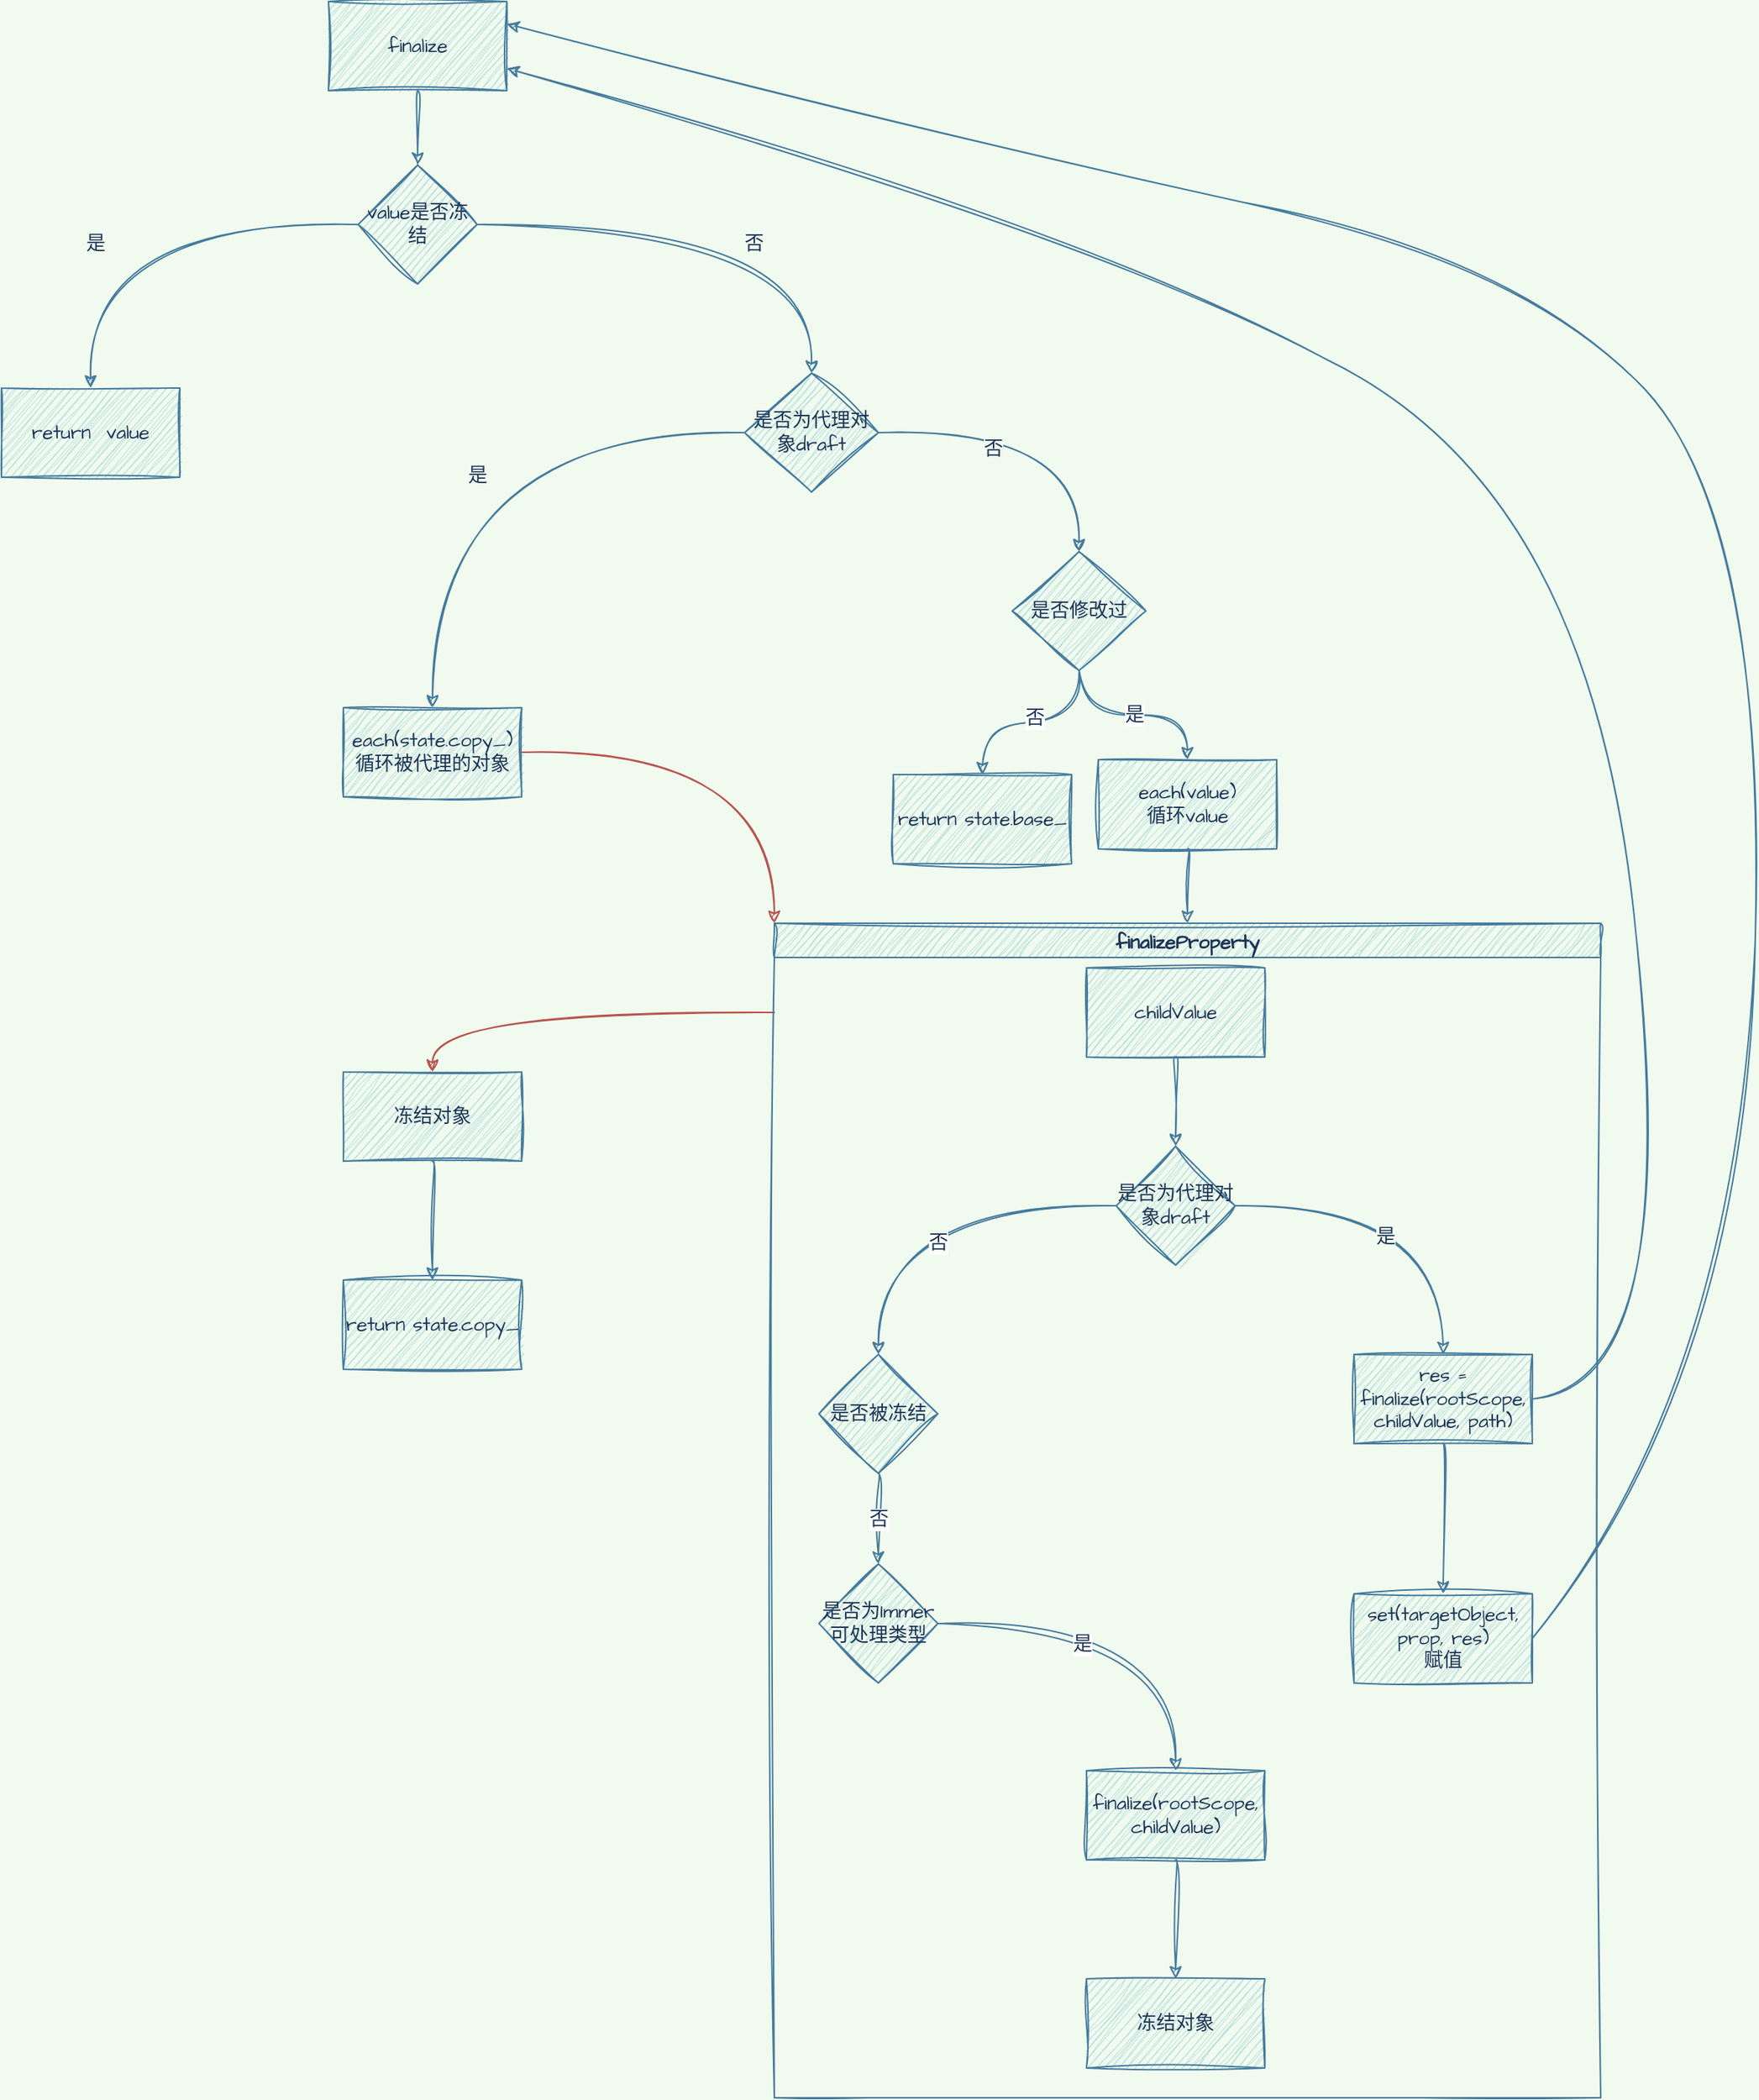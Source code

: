 <mxfile version="20.5.1" type="github" pages="4">
  <diagram id="tn5BtrbcUPYBZDwmzHtb" name="proxy数据反转逻辑">
    <mxGraphModel dx="1720" dy="1116" grid="1" gridSize="10" guides="1" tooltips="1" connect="1" arrows="1" fold="1" page="1" pageScale="1" pageWidth="827" pageHeight="1169" background="#F1FAEE" math="0" shadow="0">
      <root>
        <mxCell id="0" />
        <mxCell id="1" parent="0" />
        <mxCell id="A6OqhsEnk8AN7s7ApDAd-72" style="edgeStyle=orthogonalEdgeStyle;curved=1;rounded=0;sketch=1;hachureGap=4;jiggle=2;orthogonalLoop=1;jettySize=auto;html=1;entryX=0.5;entryY=0;entryDx=0;entryDy=0;strokeColor=#457B9D;fontFamily=Architects Daughter;fontSource=https%3A%2F%2Ffonts.googleapis.com%2Fcss%3Ffamily%3DArchitects%2BDaughter;fontSize=13;fontColor=#1D3557;fillColor=#A8DADC;" parent="1" source="fo0CFtsgjaufAC1H0Sp7-1" target="fo0CFtsgjaufAC1H0Sp7-3" edge="1">
          <mxGeometry relative="1" as="geometry" />
        </mxCell>
        <mxCell id="fo0CFtsgjaufAC1H0Sp7-1" value="finalize" style="rounded=0;whiteSpace=wrap;html=1;hachureGap=4;jiggle=2;fontFamily=Architects Daughter;fontSource=https%3A%2F%2Ffonts.googleapis.com%2Fcss%3Ffamily%3DArchitects%2BDaughter;fontSize=13;sketch=1;fillColor=#A8DADC;strokeColor=#457B9D;fontColor=#1D3557;" parent="1" vertex="1">
          <mxGeometry x="430" y="550" width="120" height="60" as="geometry" />
        </mxCell>
        <mxCell id="fo0CFtsgjaufAC1H0Sp7-5" value="" style="edgeStyle=orthogonalEdgeStyle;rounded=0;hachureGap=4;jiggle=2;orthogonalLoop=1;jettySize=auto;html=1;strokeColor=#457B9D;fontFamily=Architects Daughter;fontSource=https%3A%2F%2Ffonts.googleapis.com%2Fcss%3Ffamily%3DArchitects%2BDaughter;fontSize=13;fontColor=#1D3557;fillColor=#A8DADC;sketch=1;labelBackgroundColor=#F1FAEE;entryX=0.5;entryY=0;entryDx=0;entryDy=0;curved=1;" parent="1" source="fo0CFtsgjaufAC1H0Sp7-3" target="fo0CFtsgjaufAC1H0Sp7-12" edge="1">
          <mxGeometry relative="1" as="geometry">
            <mxPoint x="600" y="790" as="targetPoint" />
          </mxGeometry>
        </mxCell>
        <mxCell id="fo0CFtsgjaufAC1H0Sp7-10" value="否" style="edgeLabel;html=1;align=center;verticalAlign=middle;resizable=0;points=[];fontSize=13;fontFamily=Architects Daughter;labelBackgroundColor=#F1FAEE;fontColor=#1D3557;sketch=1;rounded=0;" parent="fo0CFtsgjaufAC1H0Sp7-5" vertex="1" connectable="0">
          <mxGeometry x="0.143" y="-13" relative="1" as="geometry">
            <mxPoint as="offset" />
          </mxGeometry>
        </mxCell>
        <mxCell id="fo0CFtsgjaufAC1H0Sp7-7" value="" style="edgeStyle=orthogonalEdgeStyle;rounded=0;hachureGap=4;jiggle=2;orthogonalLoop=1;jettySize=auto;html=1;strokeColor=#457B9D;fontFamily=Architects Daughter;fontSource=https%3A%2F%2Ffonts.googleapis.com%2Fcss%3Ffamily%3DArchitects%2BDaughter;fontSize=13;fontColor=#1D3557;fillColor=#A8DADC;sketch=1;labelBackgroundColor=#F1FAEE;curved=1;" parent="1" source="fo0CFtsgjaufAC1H0Sp7-3" target="fo0CFtsgjaufAC1H0Sp7-6" edge="1">
          <mxGeometry relative="1" as="geometry" />
        </mxCell>
        <mxCell id="fo0CFtsgjaufAC1H0Sp7-8" value="是" style="edgeLabel;html=1;align=center;verticalAlign=middle;resizable=0;points=[];fontSize=13;fontFamily=Architects Daughter;labelBackgroundColor=#F1FAEE;fontColor=#1D3557;sketch=1;rounded=0;" parent="fo0CFtsgjaufAC1H0Sp7-7" vertex="1" connectable="0">
          <mxGeometry x="0.221" y="13" relative="1" as="geometry">
            <mxPoint as="offset" />
          </mxGeometry>
        </mxCell>
        <mxCell id="fo0CFtsgjaufAC1H0Sp7-3" value="value是否冻结" style="rhombus;whiteSpace=wrap;html=1;hachureGap=4;jiggle=2;strokeColor=#457B9D;fontFamily=Architects Daughter;fontSource=https%3A%2F%2Ffonts.googleapis.com%2Fcss%3Ffamily%3DArchitects%2BDaughter;fontSize=13;fontColor=#1D3557;fillColor=#A8DADC;rounded=0;sketch=1;" parent="1" vertex="1">
          <mxGeometry x="450" y="660" width="80" height="80" as="geometry" />
        </mxCell>
        <mxCell id="fo0CFtsgjaufAC1H0Sp7-6" value="return&amp;nbsp; value" style="whiteSpace=wrap;html=1;fontSize=13;fontFamily=Architects Daughter;fillColor=#A8DADC;strokeColor=#457B9D;fontColor=#1D3557;hachureGap=4;jiggle=2;fontSource=https%3A%2F%2Ffonts.googleapis.com%2Fcss%3Ffamily%3DArchitects%2BDaughter;rounded=0;sketch=1;" parent="1" vertex="1">
          <mxGeometry x="210" y="810" width="120" height="60" as="geometry" />
        </mxCell>
        <mxCell id="fo0CFtsgjaufAC1H0Sp7-15" value="" style="edgeStyle=orthogonalEdgeStyle;rounded=0;sketch=1;hachureGap=4;jiggle=2;orthogonalLoop=1;jettySize=auto;html=1;strokeColor=#457B9D;fontFamily=Architects Daughter;fontSource=https%3A%2F%2Ffonts.googleapis.com%2Fcss%3Ffamily%3DArchitects%2BDaughter;fontSize=13;fontColor=#1D3557;fillColor=#A8DADC;labelBackgroundColor=#F1FAEE;curved=1;entryX=0.5;entryY=0;entryDx=0;entryDy=0;" parent="1" source="fo0CFtsgjaufAC1H0Sp7-12" target="A6OqhsEnk8AN7s7ApDAd-77" edge="1">
          <mxGeometry relative="1" as="geometry" />
        </mxCell>
        <mxCell id="A6OqhsEnk8AN7s7ApDAd-1" value="否" style="edgeLabel;html=1;align=center;verticalAlign=middle;resizable=0;points=[];fontSize=13;labelBackgroundColor=#F1FAEE;fontColor=#1D3557;sketch=1;rounded=0;" parent="fo0CFtsgjaufAC1H0Sp7-15" vertex="1" connectable="0">
          <mxGeometry x="0.069" y="-1" relative="1" as="geometry">
            <mxPoint x="-38" y="9" as="offset" />
          </mxGeometry>
        </mxCell>
        <mxCell id="fo0CFtsgjaufAC1H0Sp7-17" value="" style="edgeStyle=orthogonalEdgeStyle;rounded=0;sketch=1;hachureGap=4;jiggle=2;orthogonalLoop=1;jettySize=auto;html=1;strokeColor=#457B9D;fontFamily=Architects Daughter;fontSource=https%3A%2F%2Ffonts.googleapis.com%2Fcss%3Ffamily%3DArchitects%2BDaughter;fontSize=13;fontColor=#1D3557;fillColor=#A8DADC;labelBackgroundColor=#F1FAEE;curved=1;" parent="1" source="fo0CFtsgjaufAC1H0Sp7-12" target="fo0CFtsgjaufAC1H0Sp7-16" edge="1">
          <mxGeometry relative="1" as="geometry" />
        </mxCell>
        <mxCell id="A6OqhsEnk8AN7s7ApDAd-2" value="是" style="edgeLabel;html=1;align=center;verticalAlign=middle;resizable=0;points=[];fontSize=13;labelBackgroundColor=#F1FAEE;fontColor=#1D3557;sketch=1;rounded=0;" parent="fo0CFtsgjaufAC1H0Sp7-17" vertex="1" connectable="0">
          <mxGeometry x="0.092" y="-2" relative="1" as="geometry">
            <mxPoint x="32" y="22" as="offset" />
          </mxGeometry>
        </mxCell>
        <mxCell id="fo0CFtsgjaufAC1H0Sp7-12" value="是否为代理对象draft" style="rhombus;whiteSpace=wrap;html=1;sketch=1;hachureGap=4;jiggle=2;fontFamily=Architects Daughter;fontSource=https%3A%2F%2Ffonts.googleapis.com%2Fcss%3Ffamily%3DArchitects%2BDaughter;fontSize=13;fillColor=#A8DADC;strokeColor=#457B9D;fontColor=#1D3557;rounded=0;" parent="1" vertex="1">
          <mxGeometry x="710" y="800" width="90" height="80" as="geometry" />
        </mxCell>
        <mxCell id="A6OqhsEnk8AN7s7ApDAd-64" style="edgeStyle=orthogonalEdgeStyle;curved=1;rounded=0;sketch=1;hachureGap=4;jiggle=2;orthogonalLoop=1;jettySize=auto;html=1;strokeColor=#457B9D;fontFamily=Architects Daughter;fontSource=https%3A%2F%2Ffonts.googleapis.com%2Fcss%3Ffamily%3DArchitects%2BDaughter;fontSize=13;fontColor=#1D3557;fillColor=#A8DADC;" parent="1" source="fo0CFtsgjaufAC1H0Sp7-14" target="A6OqhsEnk8AN7s7ApDAd-45" edge="1">
          <mxGeometry relative="1" as="geometry" />
        </mxCell>
        <mxCell id="fo0CFtsgjaufAC1H0Sp7-14" value="each(value)&lt;br style=&quot;font-size: 13px;&quot;&gt;循环value" style="whiteSpace=wrap;html=1;fontSize=13;fontFamily=Architects Daughter;fillColor=#A8DADC;strokeColor=#457B9D;fontColor=#1D3557;sketch=1;hachureGap=4;jiggle=2;fontSource=https%3A%2F%2Ffonts.googleapis.com%2Fcss%3Ffamily%3DArchitects%2BDaughter;rounded=0;" parent="1" vertex="1">
          <mxGeometry x="948" y="1060" width="120" height="60" as="geometry" />
        </mxCell>
        <mxCell id="A6OqhsEnk8AN7s7ApDAd-31" style="edgeStyle=orthogonalEdgeStyle;curved=1;rounded=0;sketch=1;hachureGap=4;jiggle=2;orthogonalLoop=1;jettySize=auto;html=1;strokeColor=#b85450;fontFamily=Architects Daughter;fontSource=https%3A%2F%2Ffonts.googleapis.com%2Fcss%3Ffamily%3DArchitects%2BDaughter;fontSize=13;fontColor=#1D3557;fillColor=#f8cecc;entryX=0;entryY=0;entryDx=0;entryDy=0;" parent="1" source="fo0CFtsgjaufAC1H0Sp7-16" target="A6OqhsEnk8AN7s7ApDAd-45" edge="1">
          <mxGeometry relative="1" as="geometry" />
        </mxCell>
        <mxCell id="fo0CFtsgjaufAC1H0Sp7-16" value="each(state.copy_)&lt;br&gt;循环被代理的对象" style="whiteSpace=wrap;html=1;fontSize=13;fontFamily=Architects Daughter;fillColor=#A8DADC;strokeColor=#457B9D;fontColor=#1D3557;sketch=1;hachureGap=4;jiggle=2;fontSource=https%3A%2F%2Ffonts.googleapis.com%2Fcss%3Ffamily%3DArchitects%2BDaughter;rounded=0;" parent="1" vertex="1">
          <mxGeometry x="440" y="1025" width="120" height="60" as="geometry" />
        </mxCell>
        <mxCell id="A6OqhsEnk8AN7s7ApDAd-36" style="edgeStyle=orthogonalEdgeStyle;curved=1;rounded=0;sketch=1;hachureGap=4;jiggle=2;orthogonalLoop=1;jettySize=auto;html=1;strokeColor=#b85450;fontFamily=Architects Daughter;fontSource=https%3A%2F%2Ffonts.googleapis.com%2Fcss%3Ffamily%3DArchitects%2BDaughter;fontSize=13;fontColor=#1D3557;fillColor=#f8cecc;" parent="1" target="A6OqhsEnk8AN7s7ApDAd-35" edge="1">
          <mxGeometry relative="1" as="geometry">
            <mxPoint x="730" y="1230" as="sourcePoint" />
          </mxGeometry>
        </mxCell>
        <mxCell id="A6OqhsEnk8AN7s7ApDAd-38" value="" style="edgeStyle=orthogonalEdgeStyle;curved=1;rounded=0;sketch=1;hachureGap=4;jiggle=2;orthogonalLoop=1;jettySize=auto;html=1;strokeColor=#457B9D;fontFamily=Architects Daughter;fontSource=https%3A%2F%2Ffonts.googleapis.com%2Fcss%3Ffamily%3DArchitects%2BDaughter;fontSize=13;fontColor=#1D3557;fillColor=#A8DADC;" parent="1" source="A6OqhsEnk8AN7s7ApDAd-35" target="A6OqhsEnk8AN7s7ApDAd-37" edge="1">
          <mxGeometry relative="1" as="geometry" />
        </mxCell>
        <mxCell id="A6OqhsEnk8AN7s7ApDAd-35" value="冻结对象" style="whiteSpace=wrap;html=1;fontSize=13;fontFamily=Architects Daughter;fillColor=#A8DADC;strokeColor=#457B9D;fontColor=#1D3557;sketch=1;hachureGap=4;jiggle=2;fontSource=https%3A%2F%2Ffonts.googleapis.com%2Fcss%3Ffamily%3DArchitects%2BDaughter;rounded=0;" parent="1" vertex="1">
          <mxGeometry x="440" y="1270" width="120" height="60" as="geometry" />
        </mxCell>
        <mxCell id="A6OqhsEnk8AN7s7ApDAd-37" value="return state.copy_" style="whiteSpace=wrap;html=1;fontSize=13;fontFamily=Architects Daughter;fillColor=#A8DADC;strokeColor=#457B9D;fontColor=#1D3557;sketch=1;hachureGap=4;jiggle=2;fontSource=https%3A%2F%2Ffonts.googleapis.com%2Fcss%3Ffamily%3DArchitects%2BDaughter;rounded=0;" parent="1" vertex="1">
          <mxGeometry x="440" y="1410" width="120" height="60" as="geometry" />
        </mxCell>
        <mxCell id="A6OqhsEnk8AN7s7ApDAd-45" value="finalizeProperty" style="swimlane;sketch=1;hachureGap=4;jiggle=2;strokeColor=#457B9D;fontFamily=Architects Daughter;fontSource=https%3A%2F%2Ffonts.googleapis.com%2Fcss%3Ffamily%3DArchitects%2BDaughter;fontSize=13;fontColor=#1D3557;fillColor=#A8DADC;rounded=0;" parent="1" vertex="1">
          <mxGeometry x="730" y="1170" width="556" height="790" as="geometry" />
        </mxCell>
        <mxCell id="A6OqhsEnk8AN7s7ApDAd-50" value="&lt;span style=&quot;color: rgb(29, 53, 87); font-size: 13px;&quot;&gt;是否为代理对象draft&lt;/span&gt;" style="rhombus;whiteSpace=wrap;html=1;fontSize=13;fontFamily=Architects Daughter;sketch=1;hachureGap=4;jiggle=2;fontSource=https%3A%2F%2Ffonts.googleapis.com%2Fcss%3Ffamily%3DArchitects%2BDaughter;fillColor=#A8DADC;strokeColor=#457B9D;fontColor=#1D3557;rounded=0;" parent="A6OqhsEnk8AN7s7ApDAd-45" vertex="1">
          <mxGeometry x="230" y="150" width="80" height="80" as="geometry" />
        </mxCell>
        <mxCell id="A6OqhsEnk8AN7s7ApDAd-52" value="res = finalize(rootScope, childValue, path)" style="whiteSpace=wrap;html=1;fontFamily=Architects Daughter;fillColor=#A8DADC;strokeColor=#457B9D;fontColor=#1D3557;sketch=1;hachureGap=4;jiggle=2;fontSource=https%3A%2F%2Ffonts.googleapis.com%2Fcss%3Ffamily%3DArchitects%2BDaughter;fontSize=13;rounded=0;" parent="A6OqhsEnk8AN7s7ApDAd-45" vertex="1">
          <mxGeometry x="390" y="290" width="120" height="60" as="geometry" />
        </mxCell>
        <mxCell id="A6OqhsEnk8AN7s7ApDAd-46" value="" style="edgeStyle=orthogonalEdgeStyle;rounded=0;orthogonalLoop=1;jettySize=auto;html=1;strokeColor=#457B9D;fontColor=#1D3557;fillColor=#A8DADC;sketch=1;labelBackgroundColor=#F1FAEE;fontSize=13;curved=1;" parent="A6OqhsEnk8AN7s7ApDAd-45" source="A6OqhsEnk8AN7s7ApDAd-50" target="A6OqhsEnk8AN7s7ApDAd-52" edge="1">
          <mxGeometry relative="1" as="geometry" />
        </mxCell>
        <mxCell id="A6OqhsEnk8AN7s7ApDAd-47" value="是" style="edgeLabel;html=1;align=center;verticalAlign=middle;resizable=0;points=[];fontColor=#1D3557;sketch=1;labelBackgroundColor=#F1FAEE;fontSize=13;rounded=0;" parent="A6OqhsEnk8AN7s7ApDAd-46" vertex="1" connectable="0">
          <mxGeometry x="-0.033" y="1" relative="1" as="geometry">
            <mxPoint x="-15" y="21" as="offset" />
          </mxGeometry>
        </mxCell>
        <mxCell id="A6OqhsEnk8AN7s7ApDAd-53" value="set(targetObject, prop, res)&lt;br&gt;赋值" style="whiteSpace=wrap;html=1;fontFamily=Architects Daughter;fillColor=#A8DADC;strokeColor=#457B9D;fontColor=#1D3557;sketch=1;hachureGap=4;jiggle=2;fontSource=https%3A%2F%2Ffonts.googleapis.com%2Fcss%3Ffamily%3DArchitects%2BDaughter;fontSize=13;rounded=0;" parent="A6OqhsEnk8AN7s7ApDAd-45" vertex="1">
          <mxGeometry x="390" y="451" width="120" height="60" as="geometry" />
        </mxCell>
        <mxCell id="A6OqhsEnk8AN7s7ApDAd-51" value="" style="edgeStyle=orthogonalEdgeStyle;rounded=0;sketch=1;hachureGap=4;jiggle=2;orthogonalLoop=1;jettySize=auto;html=1;fontFamily=Architects Daughter;fontSource=https%3A%2F%2Ffonts.googleapis.com%2Fcss%3Ffamily%3DArchitects%2BDaughter;fontSize=13;labelBackgroundColor=#F1FAEE;strokeColor=#457B9D;fontColor=#1D3557;curved=1;" parent="A6OqhsEnk8AN7s7ApDAd-45" source="A6OqhsEnk8AN7s7ApDAd-52" target="A6OqhsEnk8AN7s7ApDAd-53" edge="1">
          <mxGeometry relative="1" as="geometry" />
        </mxCell>
        <mxCell id="A6OqhsEnk8AN7s7ApDAd-74" value="否" style="edgeStyle=orthogonalEdgeStyle;curved=1;sketch=1;hachureGap=4;jiggle=2;orthogonalLoop=1;jettySize=auto;html=1;strokeColor=#457B9D;fontFamily=Architects Daughter;fontSource=https%3A%2F%2Ffonts.googleapis.com%2Fcss%3Ffamily%3DArchitects%2BDaughter;fontSize=13;fontColor=#1D3557;fillColor=#A8DADC;" parent="A6OqhsEnk8AN7s7ApDAd-45" source="A6OqhsEnk8AN7s7ApDAd-56" target="A6OqhsEnk8AN7s7ApDAd-73" edge="1">
          <mxGeometry relative="1" as="geometry" />
        </mxCell>
        <mxCell id="A6OqhsEnk8AN7s7ApDAd-56" value="是否被冻结" style="rhombus;whiteSpace=wrap;html=1;sketch=1;hachureGap=4;jiggle=2;strokeColor=#457B9D;fontFamily=Architects Daughter;fontSource=https%3A%2F%2Ffonts.googleapis.com%2Fcss%3Ffamily%3DArchitects%2BDaughter;fontSize=13;fontColor=#1D3557;fillColor=#A8DADC;rounded=0;" parent="A6OqhsEnk8AN7s7ApDAd-45" vertex="1">
          <mxGeometry x="30" y="290" width="80" height="80" as="geometry" />
        </mxCell>
        <mxCell id="A6OqhsEnk8AN7s7ApDAd-48" style="edgeStyle=orthogonalEdgeStyle;curved=1;rounded=0;sketch=1;hachureGap=4;jiggle=2;orthogonalLoop=1;jettySize=auto;html=1;entryX=0.5;entryY=0;entryDx=0;entryDy=0;strokeColor=#457B9D;fontFamily=Architects Daughter;fontSource=https%3A%2F%2Ffonts.googleapis.com%2Fcss%3Ffamily%3DArchitects%2BDaughter;fontSize=13;fontColor=#1D3557;fillColor=#A8DADC;" parent="A6OqhsEnk8AN7s7ApDAd-45" source="A6OqhsEnk8AN7s7ApDAd-50" target="A6OqhsEnk8AN7s7ApDAd-56" edge="1">
          <mxGeometry relative="1" as="geometry" />
        </mxCell>
        <mxCell id="A6OqhsEnk8AN7s7ApDAd-49" value="否" style="edgeLabel;html=1;align=center;verticalAlign=middle;resizable=0;points=[];fontSize=13;fontFamily=Architects Daughter;fontColor=#1D3557;rounded=0;" parent="A6OqhsEnk8AN7s7ApDAd-48" vertex="1" connectable="0">
          <mxGeometry x="0.149" y="19" relative="1" as="geometry">
            <mxPoint x="29" y="6" as="offset" />
          </mxGeometry>
        </mxCell>
        <mxCell id="A6OqhsEnk8AN7s7ApDAd-57" value="冻结对象" style="whiteSpace=wrap;html=1;fontSize=13;fontFamily=Architects Daughter;fillColor=#A8DADC;strokeColor=#457B9D;fontColor=#1D3557;sketch=1;hachureGap=4;jiggle=2;fontSource=https%3A%2F%2Ffonts.googleapis.com%2Fcss%3Ffamily%3DArchitects%2BDaughter;rounded=0;" parent="A6OqhsEnk8AN7s7ApDAd-45" vertex="1">
          <mxGeometry x="210" y="710" width="120" height="60" as="geometry" />
        </mxCell>
        <mxCell id="A6OqhsEnk8AN7s7ApDAd-58" style="edgeStyle=orthogonalEdgeStyle;curved=1;rounded=0;sketch=1;hachureGap=4;jiggle=2;orthogonalLoop=1;jettySize=auto;html=1;entryX=0.5;entryY=0;entryDx=0;entryDy=0;strokeColor=#457B9D;fontFamily=Architects Daughter;fontSource=https%3A%2F%2Ffonts.googleapis.com%2Fcss%3Ffamily%3DArchitects%2BDaughter;fontSize=13;fontColor=#1D3557;fillColor=#A8DADC;" parent="A6OqhsEnk8AN7s7ApDAd-45" source="A6OqhsEnk8AN7s7ApDAd-59" target="A6OqhsEnk8AN7s7ApDAd-57" edge="1">
          <mxGeometry relative="1" as="geometry" />
        </mxCell>
        <mxCell id="A6OqhsEnk8AN7s7ApDAd-59" value="finalize(rootScope, childValue)" style="whiteSpace=wrap;html=1;fontSize=13;fontFamily=Architects Daughter;fillColor=#A8DADC;strokeColor=#457B9D;fontColor=#1D3557;sketch=1;hachureGap=4;jiggle=2;fontSource=https%3A%2F%2Ffonts.googleapis.com%2Fcss%3Ffamily%3DArchitects%2BDaughter;rounded=0;" parent="A6OqhsEnk8AN7s7ApDAd-45" vertex="1">
          <mxGeometry x="210" y="570" width="120" height="60" as="geometry" />
        </mxCell>
        <mxCell id="A6OqhsEnk8AN7s7ApDAd-63" style="edgeStyle=orthogonalEdgeStyle;curved=1;rounded=0;sketch=1;hachureGap=4;jiggle=2;orthogonalLoop=1;jettySize=auto;html=1;strokeColor=#457B9D;fontFamily=Architects Daughter;fontSource=https%3A%2F%2Ffonts.googleapis.com%2Fcss%3Ffamily%3DArchitects%2BDaughter;fontSize=13;fontColor=#1D3557;fillColor=#A8DADC;" parent="A6OqhsEnk8AN7s7ApDAd-45" source="A6OqhsEnk8AN7s7ApDAd-61" target="A6OqhsEnk8AN7s7ApDAd-50" edge="1">
          <mxGeometry relative="1" as="geometry" />
        </mxCell>
        <mxCell id="A6OqhsEnk8AN7s7ApDAd-61" value="childValue" style="whiteSpace=wrap;html=1;fontSize=13;fontFamily=Architects Daughter;fillColor=#A8DADC;strokeColor=#457B9D;fontColor=#1D3557;sketch=1;hachureGap=4;jiggle=2;fontSource=https%3A%2F%2Ffonts.googleapis.com%2Fcss%3Ffamily%3DArchitects%2BDaughter;rounded=0;" parent="A6OqhsEnk8AN7s7ApDAd-45" vertex="1">
          <mxGeometry x="210" y="30" width="120" height="60" as="geometry" />
        </mxCell>
        <mxCell id="A6OqhsEnk8AN7s7ApDAd-75" style="edgeStyle=orthogonalEdgeStyle;curved=1;sketch=1;hachureGap=4;jiggle=2;orthogonalLoop=1;jettySize=auto;html=1;strokeColor=#457B9D;fontFamily=Architects Daughter;fontSource=https%3A%2F%2Ffonts.googleapis.com%2Fcss%3Ffamily%3DArchitects%2BDaughter;fontSize=13;fontColor=#1D3557;fillColor=#A8DADC;" parent="A6OqhsEnk8AN7s7ApDAd-45" source="A6OqhsEnk8AN7s7ApDAd-73" target="A6OqhsEnk8AN7s7ApDAd-59" edge="1">
          <mxGeometry relative="1" as="geometry" />
        </mxCell>
        <mxCell id="A6OqhsEnk8AN7s7ApDAd-76" value="是" style="edgeLabel;html=1;align=center;verticalAlign=middle;resizable=0;points=[];fontSize=13;fontFamily=Architects Daughter;fontColor=#1D3557;" parent="A6OqhsEnk8AN7s7ApDAd-75" vertex="1" connectable="0">
          <mxGeometry x="-0.256" y="-14" relative="1" as="geometry">
            <mxPoint as="offset" />
          </mxGeometry>
        </mxCell>
        <mxCell id="A6OqhsEnk8AN7s7ApDAd-73" value="是否为Immer可处理类型" style="rhombus;whiteSpace=wrap;html=1;sketch=1;hachureGap=4;jiggle=2;strokeColor=#457B9D;fontFamily=Architects Daughter;fontSource=https%3A%2F%2Ffonts.googleapis.com%2Fcss%3Ffamily%3DArchitects%2BDaughter;fontSize=13;fontColor=#1D3557;fillColor=#A8DADC;rounded=0;" parent="A6OqhsEnk8AN7s7ApDAd-45" vertex="1">
          <mxGeometry x="30" y="431" width="80" height="80" as="geometry" />
        </mxCell>
        <mxCell id="A6OqhsEnk8AN7s7ApDAd-60" value="&lt;div style=&quot;background-color: rgb(30, 30, 30); line-height: 18px; font-size: 12px; font-family: Menlo, Monaco, &amp;quot;Courier New&amp;quot;, monospace; color: rgb(212, 212, 212);&quot;&gt;&lt;br&gt;&lt;/div&gt;" style="text;html=1;align=center;verticalAlign=middle;resizable=0;points=[];autosize=1;strokeColor=none;fillColor=none;fontSize=13;fontFamily=Architects Daughter;fontColor=#1D3557;sketch=1;hachureGap=4;jiggle=2;fontSource=https%3A%2F%2Ffonts.googleapis.com%2Fcss%3Ffamily%3DArchitects%2BDaughter;rounded=0;" parent="1" vertex="1">
          <mxGeometry x="410" y="1715" width="20" height="30" as="geometry" />
        </mxCell>
        <mxCell id="A6OqhsEnk8AN7s7ApDAd-68" value="" style="endArrow=classic;html=1;rounded=0;sketch=1;hachureGap=4;jiggle=2;strokeColor=#457B9D;fontFamily=Architects Daughter;fontSource=https%3A%2F%2Ffonts.googleapis.com%2Fcss%3Ffamily%3DArchitects%2BDaughter;fontSize=13;fontColor=#1D3557;fillColor=#A8DADC;curved=1;entryX=1;entryY=0.75;entryDx=0;entryDy=0;exitX=1;exitY=0.5;exitDx=0;exitDy=0;" parent="1" source="A6OqhsEnk8AN7s7ApDAd-52" target="fo0CFtsgjaufAC1H0Sp7-1" edge="1">
          <mxGeometry width="50" height="50" relative="1" as="geometry">
            <mxPoint x="930" y="860" as="sourcePoint" />
            <mxPoint x="630" y="690" as="targetPoint" />
            <Array as="points">
              <mxPoint x="1340" y="1480" />
              <mxPoint x="1280" y="880" />
              <mxPoint x="920" y="700" />
            </Array>
          </mxGeometry>
        </mxCell>
        <mxCell id="A6OqhsEnk8AN7s7ApDAd-70" value="" style="endArrow=classic;html=1;rounded=0;sketch=1;hachureGap=4;jiggle=2;strokeColor=#457B9D;fontFamily=Architects Daughter;fontSource=https%3A%2F%2Ffonts.googleapis.com%2Fcss%3Ffamily%3DArchitects%2BDaughter;fontSize=13;fontColor=#1D3557;fillColor=#A8DADC;curved=1;entryX=1;entryY=0.25;entryDx=0;entryDy=0;exitX=1;exitY=0.5;exitDx=0;exitDy=0;" parent="1" source="A6OqhsEnk8AN7s7ApDAd-53" target="fo0CFtsgjaufAC1H0Sp7-1" edge="1">
          <mxGeometry width="50" height="50" relative="1" as="geometry">
            <mxPoint x="1380" y="970" as="sourcePoint" />
            <mxPoint x="1430" y="920" as="targetPoint" />
            <Array as="points">
              <mxPoint x="1380" y="1470" />
              <mxPoint x="1400" y="890" />
              <mxPoint x="1220" y="720" />
              <mxPoint x="870" y="650" />
            </Array>
          </mxGeometry>
        </mxCell>
        <mxCell id="A6OqhsEnk8AN7s7ApDAd-78" value="是" style="edgeStyle=orthogonalEdgeStyle;curved=1;sketch=1;hachureGap=4;jiggle=2;orthogonalLoop=1;jettySize=auto;html=1;entryX=0.5;entryY=0;entryDx=0;entryDy=0;strokeColor=#457B9D;fontFamily=Architects Daughter;fontSource=https%3A%2F%2Ffonts.googleapis.com%2Fcss%3Ffamily%3DArchitects%2BDaughter;fontSize=13;fontColor=#1D3557;fillColor=#A8DADC;" parent="1" source="A6OqhsEnk8AN7s7ApDAd-77" target="fo0CFtsgjaufAC1H0Sp7-14" edge="1">
          <mxGeometry relative="1" as="geometry" />
        </mxCell>
        <mxCell id="A6OqhsEnk8AN7s7ApDAd-81" value="" style="edgeStyle=orthogonalEdgeStyle;curved=1;sketch=1;hachureGap=4;jiggle=2;orthogonalLoop=1;jettySize=auto;html=1;strokeColor=#457B9D;fontFamily=Architects Daughter;fontSource=https%3A%2F%2Ffonts.googleapis.com%2Fcss%3Ffamily%3DArchitects%2BDaughter;fontSize=13;fontColor=#1D3557;fillColor=#A8DADC;" parent="1" source="A6OqhsEnk8AN7s7ApDAd-77" target="A6OqhsEnk8AN7s7ApDAd-80" edge="1">
          <mxGeometry relative="1" as="geometry" />
        </mxCell>
        <mxCell id="A6OqhsEnk8AN7s7ApDAd-82" value="否" style="edgeLabel;html=1;align=center;verticalAlign=middle;resizable=0;points=[];fontSize=13;fontFamily=Architects Daughter;fontColor=#1D3557;" parent="A6OqhsEnk8AN7s7ApDAd-81" vertex="1" connectable="0">
          <mxGeometry x="-0.027" y="-3" relative="1" as="geometry">
            <mxPoint as="offset" />
          </mxGeometry>
        </mxCell>
        <mxCell id="A6OqhsEnk8AN7s7ApDAd-77" value="是否修改过" style="rhombus;whiteSpace=wrap;html=1;sketch=1;hachureGap=4;jiggle=2;fontFamily=Architects Daughter;fontSource=https%3A%2F%2Ffonts.googleapis.com%2Fcss%3Ffamily%3DArchitects%2BDaughter;fontSize=13;fillColor=#A8DADC;strokeColor=#457B9D;fontColor=#1D3557;rounded=0;" parent="1" vertex="1">
          <mxGeometry x="890" y="920" width="90" height="80" as="geometry" />
        </mxCell>
        <mxCell id="A6OqhsEnk8AN7s7ApDAd-80" value="return state.base_" style="whiteSpace=wrap;html=1;fontSize=13;fontFamily=Architects Daughter;fillColor=#A8DADC;strokeColor=#457B9D;fontColor=#1D3557;sketch=1;hachureGap=4;jiggle=2;fontSource=https%3A%2F%2Ffonts.googleapis.com%2Fcss%3Ffamily%3DArchitects%2BDaughter;rounded=0;" parent="1" vertex="1">
          <mxGeometry x="810" y="1070" width="120" height="60" as="geometry" />
        </mxCell>
      </root>
    </mxGraphModel>
  </diagram>
  <diagram id="BGUAxPowBQVxdw91thhm" name="Immer架构">
    <mxGraphModel dx="2703" dy="2760" grid="1" gridSize="10" guides="1" tooltips="1" connect="1" arrows="1" fold="1" page="1" pageScale="1" pageWidth="827" pageHeight="1169" background="#F1FAEE" math="0" shadow="0">
      <root>
        <mxCell id="0" />
        <mxCell id="1" parent="0" />
        <mxCell id="Yq-D_zhIKpXmFAF__01L-6" value="" style="edgeStyle=orthogonalEdgeStyle;rounded=0;sketch=1;hachureGap=4;jiggle=2;orthogonalLoop=1;jettySize=auto;html=1;strokeColor=#457B9D;fontFamily=Architects Daughter;fontSource=https%3A%2F%2Ffonts.googleapis.com%2Fcss%3Ffamily%3DArchitects%2BDaughter;fontSize=16;fontColor=#1D3557;fillColor=#A8DADC;labelBackgroundColor=#F1FAEE;curved=1;" parent="1" source="Yq-D_zhIKpXmFAF__01L-2" target="Yq-D_zhIKpXmFAF__01L-5" edge="1">
          <mxGeometry relative="1" as="geometry" />
        </mxCell>
        <mxCell id="Yq-D_zhIKpXmFAF__01L-8" value="" style="edgeStyle=orthogonalEdgeStyle;rounded=0;sketch=1;hachureGap=4;jiggle=2;orthogonalLoop=1;jettySize=auto;html=1;strokeColor=#457B9D;fontFamily=Architects Daughter;fontSource=https%3A%2F%2Ffonts.googleapis.com%2Fcss%3Ffamily%3DArchitects%2BDaughter;fontSize=16;fontColor=#1D3557;fillColor=#A8DADC;labelBackgroundColor=#F1FAEE;curved=1;" parent="1" source="Yq-D_zhIKpXmFAF__01L-2" target="Yq-D_zhIKpXmFAF__01L-7" edge="1">
          <mxGeometry relative="1" as="geometry" />
        </mxCell>
        <mxCell id="Yq-D_zhIKpXmFAF__01L-10" value="" style="edgeStyle=orthogonalEdgeStyle;rounded=0;sketch=1;hachureGap=4;jiggle=2;orthogonalLoop=1;jettySize=auto;html=1;strokeColor=#457B9D;fontFamily=Architects Daughter;fontSource=https%3A%2F%2Ffonts.googleapis.com%2Fcss%3Ffamily%3DArchitects%2BDaughter;fontSize=16;fontColor=#1D3557;fillColor=#A8DADC;labelBackgroundColor=#F1FAEE;curved=1;" parent="1" source="Yq-D_zhIKpXmFAF__01L-2" target="Yq-D_zhIKpXmFAF__01L-9" edge="1">
          <mxGeometry relative="1" as="geometry" />
        </mxCell>
        <mxCell id="Yq-D_zhIKpXmFAF__01L-12" value="" style="edgeStyle=orthogonalEdgeStyle;rounded=0;sketch=1;hachureGap=4;jiggle=2;orthogonalLoop=1;jettySize=auto;html=1;strokeColor=#457B9D;fontFamily=Architects Daughter;fontSource=https%3A%2F%2Ffonts.googleapis.com%2Fcss%3Ffamily%3DArchitects%2BDaughter;fontSize=16;fontColor=#1D3557;fillColor=#A8DADC;labelBackgroundColor=#F1FAEE;curved=1;" parent="1" source="Yq-D_zhIKpXmFAF__01L-2" target="Yq-D_zhIKpXmFAF__01L-11" edge="1">
          <mxGeometry relative="1" as="geometry" />
        </mxCell>
        <mxCell id="Yq-D_zhIKpXmFAF__01L-14" value="" style="edgeStyle=orthogonalEdgeStyle;rounded=0;sketch=1;hachureGap=4;jiggle=2;orthogonalLoop=1;jettySize=auto;html=1;strokeColor=#457B9D;fontFamily=Architects Daughter;fontSource=https%3A%2F%2Ffonts.googleapis.com%2Fcss%3Ffamily%3DArchitects%2BDaughter;fontSize=16;fontColor=#1D3557;fillColor=#A8DADC;labelBackgroundColor=#F1FAEE;curved=1;" parent="1" source="Yq-D_zhIKpXmFAF__01L-2" target="Yq-D_zhIKpXmFAF__01L-13" edge="1">
          <mxGeometry relative="1" as="geometry" />
        </mxCell>
        <mxCell id="Yq-D_zhIKpXmFAF__01L-18" value="" style="edgeStyle=orthogonalEdgeStyle;rounded=0;sketch=1;hachureGap=4;jiggle=2;orthogonalLoop=1;jettySize=auto;html=1;strokeColor=#457B9D;fontFamily=Architects Daughter;fontSource=https%3A%2F%2Ffonts.googleapis.com%2Fcss%3Ffamily%3DArchitects%2BDaughter;fontSize=16;fontColor=#1D3557;fillColor=#A8DADC;labelBackgroundColor=#F1FAEE;curved=1;" parent="1" source="Yq-D_zhIKpXmFAF__01L-2" target="Yq-D_zhIKpXmFAF__01L-17" edge="1">
          <mxGeometry relative="1" as="geometry" />
        </mxCell>
        <mxCell id="Yq-D_zhIKpXmFAF__01L-2" value="Immer" style="ellipse;whiteSpace=wrap;html=1;sketch=1;hachureGap=4;jiggle=2;strokeColor=#457B9D;fontFamily=Architects Daughter;fontSource=https%3A%2F%2Ffonts.googleapis.com%2Fcss%3Ffamily%3DArchitects%2BDaughter;fontSize=20;fontColor=#1D3557;fillColor=#A8DADC;rounded=0;" parent="1" vertex="1">
          <mxGeometry x="1080" y="-100" width="120" height="80" as="geometry" />
        </mxCell>
        <mxCell id="Sm-spaX30JAatZo1GRiR-2" value="" style="edgeStyle=orthogonalEdgeStyle;rounded=0;sketch=1;hachureGap=4;jiggle=2;orthogonalLoop=1;jettySize=auto;html=1;strokeColor=#457B9D;fontFamily=Architects Daughter;fontSource=https%3A%2F%2Ffonts.googleapis.com%2Fcss%3Ffamily%3DArchitects%2BDaughter;fontSize=16;fontColor=#1D3557;fillColor=#A8DADC;labelBackgroundColor=#F1FAEE;curved=1;" parent="1" source="Yq-D_zhIKpXmFAF__01L-5" target="Sm-spaX30JAatZo1GRiR-1" edge="1">
          <mxGeometry relative="1" as="geometry" />
        </mxCell>
        <mxCell id="Yq-D_zhIKpXmFAF__01L-5" value="ImmerClass" style="ellipse;whiteSpace=wrap;html=1;sketch=1;hachureGap=4;jiggle=2;strokeColor=#457B9D;fontFamily=Architects Daughter;fontSource=https%3A%2F%2Ffonts.googleapis.com%2Fcss%3Ffamily%3DArchitects%2BDaughter;fontSize=20;fontColor=#1D3557;fillColor=#A8DADC;rounded=0;" parent="1" vertex="1">
          <mxGeometry x="20" y="180" width="120" height="80" as="geometry" />
        </mxCell>
        <mxCell id="Sm-spaX30JAatZo1GRiR-4" value="" style="edgeStyle=orthogonalEdgeStyle;rounded=0;sketch=1;hachureGap=4;jiggle=2;orthogonalLoop=1;jettySize=auto;html=1;strokeColor=#457B9D;fontFamily=Architects Daughter;fontSource=https%3A%2F%2Ffonts.googleapis.com%2Fcss%3Ffamily%3DArchitects%2BDaughter;fontSize=16;fontColor=#1D3557;fillColor=#A8DADC;labelBackgroundColor=#F1FAEE;curved=1;" parent="1" source="Yq-D_zhIKpXmFAF__01L-7" target="Sm-spaX30JAatZo1GRiR-3" edge="1">
          <mxGeometry relative="1" as="geometry" />
        </mxCell>
        <mxCell id="Yq-D_zhIKpXmFAF__01L-7" value="scope" style="ellipse;whiteSpace=wrap;html=1;sketch=1;hachureGap=4;jiggle=2;strokeColor=#457B9D;fontFamily=Architects Daughter;fontSource=https%3A%2F%2Ffonts.googleapis.com%2Fcss%3Ffamily%3DArchitects%2BDaughter;fontSize=20;fontColor=#1D3557;fillColor=#A8DADC;rounded=0;" parent="1" vertex="1">
          <mxGeometry x="241" y="180" width="120" height="80" as="geometry" />
        </mxCell>
        <mxCell id="Sm-spaX30JAatZo1GRiR-9" value="" style="edgeStyle=orthogonalEdgeStyle;rounded=0;sketch=1;hachureGap=4;jiggle=2;orthogonalLoop=1;jettySize=auto;html=1;strokeColor=#457B9D;fontFamily=Architects Daughter;fontSource=https%3A%2F%2Ffonts.googleapis.com%2Fcss%3Ffamily%3DArchitects%2BDaughter;fontSize=16;fontColor=#1D3557;fillColor=#A8DADC;labelBackgroundColor=#F1FAEE;curved=1;" parent="1" source="Yq-D_zhIKpXmFAF__01L-9" target="Sm-spaX30JAatZo1GRiR-8" edge="1">
          <mxGeometry relative="1" as="geometry" />
        </mxCell>
        <mxCell id="Yq-D_zhIKpXmFAF__01L-9" value="proxy" style="ellipse;whiteSpace=wrap;html=1;sketch=1;hachureGap=4;jiggle=2;strokeColor=#457B9D;fontFamily=Architects Daughter;fontSource=https%3A%2F%2Ffonts.googleapis.com%2Fcss%3Ffamily%3DArchitects%2BDaughter;fontSize=20;fontColor=#1D3557;fillColor=#A8DADC;rounded=0;" parent="1" vertex="1">
          <mxGeometry x="690" y="180" width="120" height="80" as="geometry" />
        </mxCell>
        <mxCell id="_PRL4u7SL-qGdktQBT63-14" value="" style="edgeStyle=orthogonalEdgeStyle;rounded=0;sketch=1;hachureGap=4;jiggle=2;orthogonalLoop=1;jettySize=auto;html=1;strokeColor=#457B9D;fontFamily=Architects Daughter;fontSource=https%3A%2F%2Ffonts.googleapis.com%2Fcss%3Ffamily%3DArchitects%2BDaughter;fontSize=16;fontColor=#1D3557;fillColor=#A8DADC;curved=1;" edge="1" parent="1" source="Yq-D_zhIKpXmFAF__01L-11" target="_PRL4u7SL-qGdktQBT63-13">
          <mxGeometry relative="1" as="geometry" />
        </mxCell>
        <mxCell id="_PRL4u7SL-qGdktQBT63-16" value="" style="edgeStyle=orthogonalEdgeStyle;rounded=0;sketch=1;hachureGap=4;jiggle=2;orthogonalLoop=1;jettySize=auto;html=1;strokeColor=#457B9D;fontFamily=Architects Daughter;fontSource=https%3A%2F%2Ffonts.googleapis.com%2Fcss%3Ffamily%3DArchitects%2BDaughter;fontSize=16;fontColor=#1D3557;fillColor=#A8DADC;curved=1;" edge="1" parent="1" source="Yq-D_zhIKpXmFAF__01L-11" target="_PRL4u7SL-qGdktQBT63-15">
          <mxGeometry relative="1" as="geometry" />
        </mxCell>
        <mxCell id="_PRL4u7SL-qGdktQBT63-20" style="edgeStyle=orthogonalEdgeStyle;rounded=0;sketch=1;hachureGap=4;jiggle=2;orthogonalLoop=1;jettySize=auto;html=1;entryX=0.5;entryY=0;entryDx=0;entryDy=0;strokeColor=#457B9D;fontFamily=Architects Daughter;fontSource=https%3A%2F%2Ffonts.googleapis.com%2Fcss%3Ffamily%3DArchitects%2BDaughter;fontSize=16;fontColor=#1D3557;fillColor=#A8DADC;curved=1;" edge="1" parent="1" source="Yq-D_zhIKpXmFAF__01L-11" target="_PRL4u7SL-qGdktQBT63-19">
          <mxGeometry relative="1" as="geometry" />
        </mxCell>
        <mxCell id="Yq-D_zhIKpXmFAF__01L-11" value="processResult" style="ellipse;whiteSpace=wrap;html=1;sketch=1;hachureGap=4;jiggle=2;strokeColor=#457B9D;fontFamily=Architects Daughter;fontSource=https%3A%2F%2Ffonts.googleapis.com%2Fcss%3Ffamily%3DArchitects%2BDaughter;fontSize=20;fontColor=#1D3557;fillColor=#A8DADC;rounded=0;" parent="1" vertex="1">
          <mxGeometry x="1290" y="180" width="120" height="80" as="geometry" />
        </mxCell>
        <mxCell id="_PRL4u7SL-qGdktQBT63-22" value="" style="edgeStyle=orthogonalEdgeStyle;rounded=0;sketch=1;hachureGap=4;jiggle=2;orthogonalLoop=1;jettySize=auto;html=1;strokeColor=#457B9D;fontFamily=Architects Daughter;fontSource=https%3A%2F%2Ffonts.googleapis.com%2Fcss%3Ffamily%3DArchitects%2BDaughter;fontSize=16;fontColor=#1D3557;fillColor=#A8DADC;curved=1;" edge="1" parent="1" source="Yq-D_zhIKpXmFAF__01L-13" target="_PRL4u7SL-qGdktQBT63-21">
          <mxGeometry relative="1" as="geometry" />
        </mxCell>
        <mxCell id="Yq-D_zhIKpXmFAF__01L-13" value="maybeFreeze" style="ellipse;whiteSpace=wrap;html=1;sketch=1;hachureGap=4;jiggle=2;strokeColor=#457B9D;fontFamily=Architects Daughter;fontSource=https%3A%2F%2Ffonts.googleapis.com%2Fcss%3Ffamily%3DArchitects%2BDaughter;fontSize=20;fontColor=#1D3557;fillColor=#A8DADC;rounded=0;" parent="1" vertex="1">
          <mxGeometry x="1690" y="170" width="120" height="80" as="geometry" />
        </mxCell>
        <mxCell id="_PRL4u7SL-qGdktQBT63-24" value="" style="edgeStyle=orthogonalEdgeStyle;rounded=0;sketch=1;hachureGap=4;jiggle=2;orthogonalLoop=1;jettySize=auto;html=1;strokeColor=#457B9D;fontFamily=Architects Daughter;fontSource=https%3A%2F%2Ffonts.googleapis.com%2Fcss%3Ffamily%3DArchitects%2BDaughter;fontSize=16;fontColor=#1D3557;fillColor=#A8DADC;curved=1;" edge="1" parent="1" source="Yq-D_zhIKpXmFAF__01L-17" target="_PRL4u7SL-qGdktQBT63-23">
          <mxGeometry relative="1" as="geometry" />
        </mxCell>
        <mxCell id="_PRL4u7SL-qGdktQBT63-26" value="" style="edgeStyle=orthogonalEdgeStyle;rounded=0;sketch=1;hachureGap=4;jiggle=2;orthogonalLoop=1;jettySize=auto;html=1;strokeColor=#457B9D;fontFamily=Architects Daughter;fontSource=https%3A%2F%2Ffonts.googleapis.com%2Fcss%3Ffamily%3DArchitects%2BDaughter;fontSize=16;fontColor=#1D3557;fillColor=#A8DADC;curved=1;" edge="1" parent="1" source="Yq-D_zhIKpXmFAF__01L-17" target="_PRL4u7SL-qGdktQBT63-25">
          <mxGeometry relative="1" as="geometry" />
        </mxCell>
        <mxCell id="_PRL4u7SL-qGdktQBT63-29" value="" style="edgeStyle=orthogonalEdgeStyle;rounded=0;sketch=1;hachureGap=4;jiggle=2;orthogonalLoop=1;jettySize=auto;html=1;strokeColor=#457B9D;fontFamily=Architects Daughter;fontSource=https%3A%2F%2Ffonts.googleapis.com%2Fcss%3Ffamily%3DArchitects%2BDaughter;fontSize=16;fontColor=#1D3557;fillColor=#A8DADC;curved=1;" edge="1" parent="1" source="Yq-D_zhIKpXmFAF__01L-17" target="_PRL4u7SL-qGdktQBT63-28">
          <mxGeometry relative="1" as="geometry" />
        </mxCell>
        <mxCell id="Yq-D_zhIKpXmFAF__01L-17" value="plugin" style="ellipse;whiteSpace=wrap;html=1;sketch=1;hachureGap=4;jiggle=2;strokeColor=#457B9D;fontFamily=Architects Daughter;fontSource=https%3A%2F%2Ffonts.googleapis.com%2Fcss%3Ffamily%3DArchitects%2BDaughter;fontSize=20;fontColor=#1D3557;fillColor=#A8DADC;rounded=0;" parent="1" vertex="1">
          <mxGeometry x="2050" y="160" width="120" height="80" as="geometry" />
        </mxCell>
        <mxCell id="Sm-spaX30JAatZo1GRiR-1" value="produce" style="whiteSpace=wrap;html=1;fontSize=20;fontFamily=Architects Daughter;fillColor=#A8DADC;strokeColor=#457B9D;fontColor=#1D3557;sketch=1;hachureGap=4;jiggle=2;fontSource=https%3A%2F%2Ffonts.googleapis.com%2Fcss%3Ffamily%3DArchitects%2BDaughter;rounded=0;" parent="1" vertex="1">
          <mxGeometry x="30" y="340" width="100" height="40" as="geometry" />
        </mxCell>
        <mxCell id="Sm-spaX30JAatZo1GRiR-6" value="" style="edgeStyle=orthogonalEdgeStyle;rounded=0;sketch=1;hachureGap=4;jiggle=2;orthogonalLoop=1;jettySize=auto;html=1;strokeColor=#457B9D;fontFamily=Architects Daughter;fontSource=https%3A%2F%2Ffonts.googleapis.com%2Fcss%3Ffamily%3DArchitects%2BDaughter;fontSize=16;fontColor=#1D3557;fillColor=#A8DADC;labelBackgroundColor=#F1FAEE;curved=1;" parent="1" source="Sm-spaX30JAatZo1GRiR-3" target="Sm-spaX30JAatZo1GRiR-7" edge="1">
          <mxGeometry relative="1" as="geometry">
            <mxPoint x="301" y="540" as="targetPoint" />
          </mxGeometry>
        </mxCell>
        <mxCell id="Sm-spaX30JAatZo1GRiR-3" value="每个scope表示一个produce调用。&lt;br&gt;相当于每次操作的管理器" style="whiteSpace=wrap;html=1;fontSize=20;fontFamily=Architects Daughter;fillColor=#A8DADC;strokeColor=#457B9D;fontColor=#1D3557;sketch=1;hachureGap=4;jiggle=2;fontSource=https%3A%2F%2Ffonts.googleapis.com%2Fcss%3Ffamily%3DArchitects%2BDaughter;rounded=0;" parent="1" vertex="1">
          <mxGeometry x="216" y="340" width="170" height="100" as="geometry" />
        </mxCell>
        <mxCell id="Sm-spaX30JAatZo1GRiR-7" value="&lt;meta charset=&quot;utf-8&quot;&gt;&lt;div style=&quot;color: rgb(212, 212, 212); background-color: rgb(30, 30, 30); font-family: Menlo, Monaco, &amp;quot;Courier New&amp;quot;, monospace; font-weight: normal; font-size: 12px; line-height: 18px;&quot;&gt;&lt;div&gt;&lt;span style=&quot;color: #c586c0;&quot;&gt;export&lt;/span&gt;&lt;span style=&quot;color: #d4d4d4;&quot;&gt; &lt;/span&gt;&lt;span style=&quot;color: #569cd6;&quot;&gt;interface&lt;/span&gt;&lt;span style=&quot;color: #d4d4d4;&quot;&gt; &lt;/span&gt;&lt;span style=&quot;color: #4ec9b0;&quot;&gt;ImmerScope&lt;/span&gt;&lt;span style=&quot;color: #d4d4d4;&quot;&gt; {&lt;/span&gt;&lt;/div&gt;&lt;div&gt;&lt;span style=&quot;color: #d4d4d4;&quot;&gt;  &lt;/span&gt;&lt;span style=&quot;color: #6a9955;&quot;&gt;// 历史快照，保存的是操作的顺序&lt;/span&gt;&lt;/div&gt;&lt;div&gt;&lt;span style=&quot;color: #d4d4d4;&quot;&gt;  &lt;/span&gt;&lt;span style=&quot;color: #9cdcfe;&quot;&gt;patches_&lt;/span&gt;&lt;span style=&quot;color: #d4d4d4;&quot;&gt;?: &lt;/span&gt;&lt;span style=&quot;color: #4ec9b0;&quot;&gt;Patch&lt;/span&gt;&lt;span style=&quot;color: #d4d4d4;&quot;&gt;[];&lt;/span&gt;&lt;/div&gt;&lt;div&gt;&lt;span style=&quot;color: #d4d4d4;&quot;&gt;  &lt;/span&gt;&lt;span style=&quot;color: #6a9955;&quot;&gt;// 历史快照反向，保存的是反解顺序，执行这个会恢复&lt;/span&gt;&lt;/div&gt;&lt;div&gt;&lt;span style=&quot;color: #d4d4d4;&quot;&gt;  &lt;/span&gt;&lt;span style=&quot;color: #9cdcfe;&quot;&gt;inversePatches_&lt;/span&gt;&lt;span style=&quot;color: #d4d4d4;&quot;&gt;?: &lt;/span&gt;&lt;span style=&quot;color: #4ec9b0;&quot;&gt;Patch&lt;/span&gt;&lt;span style=&quot;color: #d4d4d4;&quot;&gt;[];&lt;/span&gt;&lt;/div&gt;&lt;div&gt;&lt;span style=&quot;color: #d4d4d4;&quot;&gt;  &lt;/span&gt;&lt;span style=&quot;color: #6a9955;&quot;&gt;// 是否自动冻结 都是自动冻结&lt;/span&gt;&lt;/div&gt;&lt;div&gt;&lt;span style=&quot;color: #d4d4d4;&quot;&gt;  &lt;/span&gt;&lt;span style=&quot;color: #9cdcfe;&quot;&gt;canAutoFreeze_&lt;/span&gt;&lt;span style=&quot;color: #d4d4d4;&quot;&gt;: &lt;/span&gt;&lt;span style=&quot;color: #4ec9b0;&quot;&gt;boolean&lt;/span&gt;&lt;span style=&quot;color: #d4d4d4;&quot;&gt;;&lt;/span&gt;&lt;/div&gt;&lt;div&gt;&lt;span style=&quot;color: #d4d4d4;&quot;&gt;  &lt;/span&gt;&lt;span style=&quot;color: #6a9955;&quot;&gt;// proxy 队列&lt;/span&gt;&lt;/div&gt;&lt;div&gt;&lt;span style=&quot;color: #d4d4d4;&quot;&gt;  &lt;/span&gt;&lt;span style=&quot;color: #9cdcfe;&quot;&gt;drafts_&lt;/span&gt;&lt;span style=&quot;color: #d4d4d4;&quot;&gt;: &lt;/span&gt;&lt;span style=&quot;color: #4ec9b0;&quot;&gt;any&lt;/span&gt;&lt;span style=&quot;color: #d4d4d4;&quot;&gt;[];&lt;/span&gt;&lt;/div&gt;&lt;div&gt;&lt;span style=&quot;color: #d4d4d4;&quot;&gt;  &lt;/span&gt;&lt;span style=&quot;color: #6a9955;&quot;&gt;// 父级scope&lt;/span&gt;&lt;/div&gt;&lt;div&gt;&lt;span style=&quot;color: #d4d4d4;&quot;&gt;  &lt;/span&gt;&lt;span style=&quot;color: #9cdcfe;&quot;&gt;parent_&lt;/span&gt;&lt;span style=&quot;color: #d4d4d4;&quot;&gt;?: &lt;/span&gt;&lt;span style=&quot;color: #4ec9b0;&quot;&gt;ImmerScope&lt;/span&gt;&lt;span style=&quot;color: #d4d4d4;&quot;&gt;;&lt;/span&gt;&lt;/div&gt;&lt;div&gt;&lt;span style=&quot;color: #d4d4d4;&quot;&gt;  &lt;/span&gt;&lt;span style=&quot;color: #dcdcaa;&quot;&gt;patchListener_&lt;/span&gt;&lt;span style=&quot;color: #d4d4d4;&quot;&gt;?: &lt;/span&gt;&lt;span style=&quot;color: #4ec9b0;&quot;&gt;PatchListener&lt;/span&gt;&lt;span style=&quot;color: #d4d4d4;&quot;&gt;;&lt;/span&gt;&lt;/div&gt;&lt;div&gt;&lt;span style=&quot;color: #d4d4d4;&quot;&gt;  &lt;/span&gt;&lt;span style=&quot;color: #6a9955;&quot;&gt;// immer实例&lt;/span&gt;&lt;/div&gt;&lt;div&gt;&lt;span style=&quot;color: #d4d4d4;&quot;&gt;  &lt;/span&gt;&lt;span style=&quot;color: #9cdcfe;&quot;&gt;immer_&lt;/span&gt;&lt;span style=&quot;color: #d4d4d4;&quot;&gt;: &lt;/span&gt;&lt;span style=&quot;color: #4ec9b0;&quot;&gt;Immer&lt;/span&gt;&lt;span style=&quot;color: #d4d4d4;&quot;&gt;;&lt;/span&gt;&lt;/div&gt;&lt;div&gt;&lt;span style=&quot;color: #d4d4d4;&quot;&gt;  &lt;/span&gt;&lt;span style=&quot;color: #6a9955;&quot;&gt;// 没有完成finailze数据反解的drafts数量&lt;/span&gt;&lt;/div&gt;&lt;div&gt;&lt;span style=&quot;color: #d4d4d4;&quot;&gt;  &lt;/span&gt;&lt;span style=&quot;color: #9cdcfe;&quot;&gt;unfinalizedDrafts_&lt;/span&gt;&lt;span style=&quot;color: #d4d4d4;&quot;&gt;: &lt;/span&gt;&lt;span style=&quot;color: #4ec9b0;&quot;&gt;number&lt;/span&gt;&lt;span style=&quot;color: #d4d4d4;&quot;&gt;;&lt;/span&gt;&lt;/div&gt;&lt;div&gt;&lt;span style=&quot;color: #d4d4d4;&quot;&gt;}&lt;/span&gt;&lt;/div&gt;&lt;/div&gt;" style="text;whiteSpace=wrap;html=1;fontSize=20;fontFamily=Architects Daughter;fontColor=#1D3557;labelBorderColor=default;sketch=1;rounded=0;" parent="1" vertex="1">
          <mxGeometry x="136" y="560" width="330" height="330" as="geometry" />
        </mxCell>
        <mxCell id="Sm-spaX30JAatZo1GRiR-13" style="edgeStyle=orthogonalEdgeStyle;rounded=0;sketch=1;hachureGap=4;jiggle=2;orthogonalLoop=1;jettySize=auto;html=1;strokeColor=#457B9D;fontFamily=Architects Daughter;fontSource=https%3A%2F%2Ffonts.googleapis.com%2Fcss%3Ffamily%3DArchitects%2BDaughter;fontSize=16;fontColor=#1D3557;fillColor=#A8DADC;labelBackgroundColor=#F1FAEE;curved=1;" parent="1" source="Sm-spaX30JAatZo1GRiR-8" target="Sm-spaX30JAatZo1GRiR-10" edge="1">
          <mxGeometry relative="1" as="geometry" />
        </mxCell>
        <mxCell id="Sm-spaX30JAatZo1GRiR-8" value="代理对象" style="whiteSpace=wrap;html=1;fontSize=20;fontFamily=Architects Daughter;fillColor=#A8DADC;strokeColor=#457B9D;fontColor=#1D3557;sketch=1;hachureGap=4;jiggle=2;fontSource=https%3A%2F%2Ffonts.googleapis.com%2Fcss%3Ffamily%3DArchitects%2BDaughter;rounded=0;" parent="1" vertex="1">
          <mxGeometry x="690" y="360" width="120" height="60" as="geometry" />
        </mxCell>
        <mxCell id="Sm-spaX30JAatZo1GRiR-15" value="" style="edgeStyle=orthogonalEdgeStyle;rounded=0;sketch=1;hachureGap=4;jiggle=2;orthogonalLoop=1;jettySize=auto;html=1;strokeColor=#457B9D;fontFamily=Architects Daughter;fontSource=https%3A%2F%2Ffonts.googleapis.com%2Fcss%3Ffamily%3DArchitects%2BDaughter;fontSize=16;fontColor=#1D3557;fillColor=#A8DADC;labelBackgroundColor=#F1FAEE;exitX=0.5;exitY=1;exitDx=0;exitDy=0;curved=1;" parent="1" source="Sm-spaX30JAatZo1GRiR-10" target="Sm-spaX30JAatZo1GRiR-14" edge="1">
          <mxGeometry relative="1" as="geometry" />
        </mxCell>
        <mxCell id="Sm-spaX30JAatZo1GRiR-16" value="objectTraps" style="edgeLabel;html=1;align=center;verticalAlign=middle;resizable=0;points=[];fontSize=20;fontFamily=Architects Daughter;fontColor=#1D3557;labelBackgroundColor=none;sketch=1;rounded=0;" parent="Sm-spaX30JAatZo1GRiR-15" vertex="1" connectable="0">
          <mxGeometry x="0.002" y="1" relative="1" as="geometry">
            <mxPoint as="offset" />
          </mxGeometry>
        </mxCell>
        <mxCell id="Sm-spaX30JAatZo1GRiR-10" value="&lt;meta charset=&quot;utf-8&quot;&gt;&lt;div style=&quot;color: rgb(212, 212, 212); background-color: rgb(30, 30, 30); font-family: Menlo, Monaco, &amp;quot;Courier New&amp;quot;, monospace; font-weight: normal; font-size: 12px; line-height: 18px;&quot;&gt;&lt;div&gt;&lt;span style=&quot;color: #d4d4d4;&quot;&gt;  &lt;/span&gt;&lt;span style=&quot;color: #6a9955;&quot;&gt;// 对这个东西做了代理&lt;/span&gt;&lt;/div&gt;&lt;div&gt;&lt;span style=&quot;color: #d4d4d4;&quot;&gt;  &lt;/span&gt;&lt;span style=&quot;color: #569cd6;&quot;&gt;const&lt;/span&gt;&lt;span style=&quot;color: #d4d4d4;&quot;&gt; &lt;/span&gt;&lt;span style=&quot;color: #4fc1ff;&quot;&gt;state&lt;/span&gt;&lt;span style=&quot;color: #d4d4d4;&quot;&gt;: &lt;/span&gt;&lt;span style=&quot;color: #4ec9b0;&quot;&gt;ProxyState&lt;/span&gt;&lt;span style=&quot;color: #d4d4d4;&quot;&gt; = {&lt;/span&gt;&lt;/div&gt;&lt;div&gt;&lt;span style=&quot;color: #d4d4d4;&quot;&gt;    &lt;/span&gt;&lt;span style=&quot;color: #9cdcfe;&quot;&gt;type_&lt;/span&gt;&lt;span style=&quot;color: #9cdcfe;&quot;&gt;:&lt;/span&gt;&lt;span style=&quot;color: #d4d4d4;&quot;&gt; &lt;/span&gt;&lt;span style=&quot;color: #4fc1ff;&quot;&gt;isArray&lt;/span&gt;&lt;span style=&quot;color: #d4d4d4;&quot;&gt; ? &lt;/span&gt;&lt;span style=&quot;color: #4ec9b0;&quot;&gt;ProxyType&lt;/span&gt;&lt;span style=&quot;color: #d4d4d4;&quot;&gt;.&lt;/span&gt;&lt;span style=&quot;color: #4fc1ff;&quot;&gt;ProxyArray&lt;/span&gt;&lt;span style=&quot;color: #d4d4d4;&quot;&gt; : (&lt;/span&gt;&lt;span style=&quot;color: #4ec9b0;&quot;&gt;ProxyType&lt;/span&gt;&lt;span style=&quot;color: #d4d4d4;&quot;&gt;.&lt;/span&gt;&lt;span style=&quot;color: #4fc1ff;&quot;&gt;ProxyObject&lt;/span&gt;&lt;span style=&quot;color: #d4d4d4;&quot;&gt; &lt;/span&gt;&lt;span style=&quot;color: #c586c0;&quot;&gt;as&lt;/span&gt;&lt;span style=&quot;color: #d4d4d4;&quot;&gt; &lt;/span&gt;&lt;span style=&quot;color: #4ec9b0;&quot;&gt;any&lt;/span&gt;&lt;span style=&quot;color: #d4d4d4;&quot;&gt;),&lt;/span&gt;&lt;/div&gt;&lt;div&gt;&lt;span style=&quot;color: #d4d4d4;&quot;&gt;    &lt;/span&gt;&lt;span style=&quot;color: #6a9955;&quot;&gt;// Track which produce call this is associated with.&lt;/span&gt;&lt;/div&gt;&lt;div&gt;&lt;span style=&quot;color: #d4d4d4;&quot;&gt;    &lt;/span&gt;&lt;span style=&quot;color: #9cdcfe;&quot;&gt;scope_&lt;/span&gt;&lt;span style=&quot;color: #9cdcfe;&quot;&gt;:&lt;/span&gt;&lt;span style=&quot;color: #d4d4d4;&quot;&gt; &lt;/span&gt;&lt;span style=&quot;color: #9cdcfe;&quot;&gt;parent&lt;/span&gt;&lt;span style=&quot;color: #d4d4d4;&quot;&gt; ? &lt;/span&gt;&lt;span style=&quot;color: #9cdcfe;&quot;&gt;parent&lt;/span&gt;&lt;span style=&quot;color: #d4d4d4;&quot;&gt;.&lt;/span&gt;&lt;span style=&quot;color: #9cdcfe;&quot;&gt;scope_&lt;/span&gt;&lt;span style=&quot;color: #d4d4d4;&quot;&gt; : &lt;/span&gt;&lt;span style=&quot;color: #dcdcaa;&quot;&gt;getCurrentScope&lt;/span&gt;&lt;span style=&quot;color: #d4d4d4;&quot;&gt;()!,&lt;/span&gt;&lt;/div&gt;&lt;div&gt;&lt;span style=&quot;color: #d4d4d4;&quot;&gt;    &lt;/span&gt;&lt;span style=&quot;color: #6a9955;&quot;&gt;// True for both shallow and deep changes.&lt;/span&gt;&lt;/div&gt;&lt;div&gt;&lt;span style=&quot;color: #d4d4d4;&quot;&gt;    &lt;/span&gt;&lt;span style=&quot;color: #9cdcfe;&quot;&gt;modified_&lt;/span&gt;&lt;span style=&quot;color: #9cdcfe;&quot;&gt;:&lt;/span&gt;&lt;span style=&quot;color: #d4d4d4;&quot;&gt; &lt;/span&gt;&lt;span style=&quot;color: #569cd6;&quot;&gt;false&lt;/span&gt;&lt;span style=&quot;color: #d4d4d4;&quot;&gt;,&lt;/span&gt;&lt;/div&gt;&lt;div&gt;&lt;span style=&quot;color: #d4d4d4;&quot;&gt;    &lt;/span&gt;&lt;span style=&quot;color: #6a9955;&quot;&gt;// Used during finalization.&lt;/span&gt;&lt;/div&gt;&lt;div&gt;&lt;span style=&quot;color: #d4d4d4;&quot;&gt;    &lt;/span&gt;&lt;span style=&quot;color: #9cdcfe;&quot;&gt;finalized_&lt;/span&gt;&lt;span style=&quot;color: #9cdcfe;&quot;&gt;:&lt;/span&gt;&lt;span style=&quot;color: #d4d4d4;&quot;&gt; &lt;/span&gt;&lt;span style=&quot;color: #569cd6;&quot;&gt;false&lt;/span&gt;&lt;span style=&quot;color: #d4d4d4;&quot;&gt;,&lt;/span&gt;&lt;/div&gt;&lt;div&gt;&lt;span style=&quot;color: #d4d4d4;&quot;&gt;    &lt;/span&gt;&lt;span style=&quot;color: #6a9955;&quot;&gt;// Track which properties have been assigned (true) or deleted (false).&lt;/span&gt;&lt;/div&gt;&lt;div&gt;&lt;span style=&quot;color: #d4d4d4;&quot;&gt;    &lt;/span&gt;&lt;span style=&quot;color: #6a9955;&quot;&gt;// 表示已被分配（就是被修改过）&lt;/span&gt;&lt;/div&gt;&lt;div&gt;&lt;span style=&quot;color: #d4d4d4;&quot;&gt;    &lt;/span&gt;&lt;span style=&quot;color: #9cdcfe;&quot;&gt;assigned_&lt;/span&gt;&lt;span style=&quot;color: #9cdcfe;&quot;&gt;:&lt;/span&gt;&lt;span style=&quot;color: #d4d4d4;&quot;&gt; {},&lt;/span&gt;&lt;/div&gt;&lt;div&gt;&lt;span style=&quot;color: #d4d4d4;&quot;&gt;    &lt;/span&gt;&lt;span style=&quot;color: #6a9955;&quot;&gt;// The parent draft state.&lt;/span&gt;&lt;/div&gt;&lt;div&gt;&lt;span style=&quot;color: #d4d4d4;&quot;&gt;    &lt;/span&gt;&lt;span style=&quot;color: #9cdcfe;&quot;&gt;parent_&lt;/span&gt;&lt;span style=&quot;color: #9cdcfe;&quot;&gt;:&lt;/span&gt;&lt;span style=&quot;color: #d4d4d4;&quot;&gt; &lt;/span&gt;&lt;span style=&quot;color: #9cdcfe;&quot;&gt;parent&lt;/span&gt;&lt;span style=&quot;color: #d4d4d4;&quot;&gt;,&lt;/span&gt;&lt;/div&gt;&lt;div&gt;&lt;span style=&quot;color: #d4d4d4;&quot;&gt;    &lt;/span&gt;&lt;span style=&quot;color: #6a9955;&quot;&gt;// The base state.&lt;/span&gt;&lt;/div&gt;&lt;div&gt;&lt;span style=&quot;color: #d4d4d4;&quot;&gt;    &lt;/span&gt;&lt;span style=&quot;color: #9cdcfe;&quot;&gt;base_&lt;/span&gt;&lt;span style=&quot;color: #9cdcfe;&quot;&gt;:&lt;/span&gt;&lt;span style=&quot;color: #d4d4d4;&quot;&gt; &lt;/span&gt;&lt;span style=&quot;color: #9cdcfe;&quot;&gt;base&lt;/span&gt;&lt;span style=&quot;color: #d4d4d4;&quot;&gt;,&lt;/span&gt;&lt;/div&gt;&lt;div&gt;&lt;span style=&quot;color: #d4d4d4;&quot;&gt;    &lt;/span&gt;&lt;span style=&quot;color: #6a9955;&quot;&gt;// The base proxy.&lt;/span&gt;&lt;/div&gt;&lt;div&gt;&lt;span style=&quot;color: #d4d4d4;&quot;&gt;    &lt;/span&gt;&lt;span style=&quot;color: #9cdcfe;&quot;&gt;draft_&lt;/span&gt;&lt;span style=&quot;color: #9cdcfe;&quot;&gt;:&lt;/span&gt;&lt;span style=&quot;color: #d4d4d4;&quot;&gt; &lt;/span&gt;&lt;span style=&quot;color: #569cd6;&quot;&gt;null&lt;/span&gt;&lt;span style=&quot;color: #d4d4d4;&quot;&gt; &lt;/span&gt;&lt;span style=&quot;color: #c586c0;&quot;&gt;as&lt;/span&gt;&lt;span style=&quot;color: #d4d4d4;&quot;&gt; &lt;/span&gt;&lt;span style=&quot;color: #4ec9b0;&quot;&gt;any&lt;/span&gt;&lt;span style=&quot;color: #d4d4d4;&quot;&gt;, &lt;/span&gt;&lt;span style=&quot;color: #6a9955;&quot;&gt;// set below&lt;/span&gt;&lt;/div&gt;&lt;div&gt;&lt;span style=&quot;color: #d4d4d4;&quot;&gt;    &lt;/span&gt;&lt;span style=&quot;color: #6a9955;&quot;&gt;// 会将每一层的base浅拷贝到copy上&lt;/span&gt;&lt;/div&gt;&lt;div&gt;&lt;span style=&quot;color: #d4d4d4;&quot;&gt;    &lt;/span&gt;&lt;span style=&quot;color: #9cdcfe;&quot;&gt;copy_&lt;/span&gt;&lt;span style=&quot;color: #9cdcfe;&quot;&gt;:&lt;/span&gt;&lt;span style=&quot;color: #d4d4d4;&quot;&gt; &lt;/span&gt;&lt;span style=&quot;color: #569cd6;&quot;&gt;null&lt;/span&gt;&lt;span style=&quot;color: #d4d4d4;&quot;&gt;,&lt;/span&gt;&lt;/div&gt;&lt;div&gt;&lt;span style=&quot;color: #d4d4d4;&quot;&gt;    &lt;/span&gt;&lt;span style=&quot;color: #6a9955;&quot;&gt;// Called by the `produce` function.&lt;/span&gt;&lt;/div&gt;&lt;div&gt;&lt;span style=&quot;color: #d4d4d4;&quot;&gt;    &lt;/span&gt;&lt;span style=&quot;color: #9cdcfe;&quot;&gt;revoke_&lt;/span&gt;&lt;span style=&quot;color: #9cdcfe;&quot;&gt;:&lt;/span&gt;&lt;span style=&quot;color: #d4d4d4;&quot;&gt; &lt;/span&gt;&lt;span style=&quot;color: #569cd6;&quot;&gt;null&lt;/span&gt;&lt;span style=&quot;color: #d4d4d4;&quot;&gt; &lt;/span&gt;&lt;span style=&quot;color: #c586c0;&quot;&gt;as&lt;/span&gt;&lt;span style=&quot;color: #d4d4d4;&quot;&gt; &lt;/span&gt;&lt;span style=&quot;color: #4ec9b0;&quot;&gt;any&lt;/span&gt;&lt;span style=&quot;color: #d4d4d4;&quot;&gt;,&lt;/span&gt;&lt;/div&gt;&lt;div&gt;&lt;span style=&quot;color: #d4d4d4;&quot;&gt;    &lt;/span&gt;&lt;span style=&quot;color: #9cdcfe;&quot;&gt;isManual_&lt;/span&gt;&lt;span style=&quot;color: #9cdcfe;&quot;&gt;:&lt;/span&gt;&lt;span style=&quot;color: #d4d4d4;&quot;&gt; &lt;/span&gt;&lt;span style=&quot;color: #569cd6;&quot;&gt;false&lt;/span&gt;&lt;span style=&quot;color: #d4d4d4;&quot;&gt;,&lt;/span&gt;&lt;/div&gt;&lt;div&gt;&lt;span style=&quot;color: #d4d4d4;&quot;&gt;  };&lt;/span&gt;&lt;/div&gt;&lt;/div&gt;" style="text;whiteSpace=wrap;html=1;fontSize=20;fontFamily=Architects Daughter;fontColor=#1D3557;sketch=1;rounded=0;" parent="1" vertex="1">
          <mxGeometry x="491" y="560" width="518" height="440" as="geometry" />
        </mxCell>
        <mxCell id="Sm-spaX30JAatZo1GRiR-18" value="" style="edgeStyle=orthogonalEdgeStyle;rounded=0;sketch=1;hachureGap=4;jiggle=2;orthogonalLoop=1;jettySize=auto;html=1;strokeColor=#457B9D;fontFamily=Architects Daughter;fontSource=https%3A%2F%2Ffonts.googleapis.com%2Fcss%3Ffamily%3DArchitects%2BDaughter;fontSize=16;fontColor=#1D3557;fillColor=#A8DADC;labelBackgroundColor=#F1FAEE;curved=1;" parent="1" source="Sm-spaX30JAatZo1GRiR-14" target="Sm-spaX30JAatZo1GRiR-17" edge="1">
          <mxGeometry relative="1" as="geometry" />
        </mxCell>
        <mxCell id="Sm-spaX30JAatZo1GRiR-22" style="edgeStyle=orthogonalEdgeStyle;rounded=0;sketch=1;hachureGap=4;jiggle=2;orthogonalLoop=1;jettySize=auto;html=1;strokeColor=#457B9D;fontFamily=Architects Daughter;fontSource=https%3A%2F%2Ffonts.googleapis.com%2Fcss%3Ffamily%3DArchitects%2BDaughter;fontSize=16;fontColor=#1D3557;fillColor=#A8DADC;labelBackgroundColor=#F1FAEE;curved=1;" parent="1" source="Sm-spaX30JAatZo1GRiR-14" target="Sm-spaX30JAatZo1GRiR-19" edge="1">
          <mxGeometry relative="1" as="geometry" />
        </mxCell>
        <mxCell id="Sm-spaX30JAatZo1GRiR-14" value="修饰器" style="whiteSpace=wrap;html=1;labelBackgroundColor=none;labelBorderColor=none;sketch=1;hachureGap=4;jiggle=2;strokeColor=#457B9D;fontFamily=Architects Daughter;fontSource=https%3A%2F%2Ffonts.googleapis.com%2Fcss%3Ffamily%3DArchitects%2BDaughter;fontSize=20;fontColor=#1D3557;fillColor=#A8DADC;rounded=0;" parent="1" vertex="1">
          <mxGeometry x="690" y="1140" width="120" height="60" as="geometry" />
        </mxCell>
        <mxCell id="_PRL4u7SL-qGdktQBT63-2" value="" style="edgeStyle=orthogonalEdgeStyle;rounded=0;orthogonalLoop=1;jettySize=auto;html=1;sketch=1;labelBackgroundColor=#F1FAEE;strokeColor=#457B9D;fontColor=#1D3557;curved=1;" edge="1" parent="1" source="Sm-spaX30JAatZo1GRiR-17" target="_PRL4u7SL-qGdktQBT63-1">
          <mxGeometry relative="1" as="geometry" />
        </mxCell>
        <mxCell id="Sm-spaX30JAatZo1GRiR-17" value="get" style="ellipse;whiteSpace=wrap;html=1;fontSize=20;fontFamily=Architects Daughter;fillColor=#A8DADC;strokeColor=#457B9D;fontColor=#1D3557;labelBackgroundColor=none;labelBorderColor=none;sketch=1;hachureGap=4;jiggle=2;fontSource=https%3A%2F%2Ffonts.googleapis.com%2Fcss%3Ffamily%3DArchitects%2BDaughter;rounded=0;" parent="1" vertex="1">
          <mxGeometry x="595" y="1310" width="120" height="60" as="geometry" />
        </mxCell>
        <mxCell id="_PRL4u7SL-qGdktQBT63-4" value="" style="edgeStyle=orthogonalEdgeStyle;rounded=0;orthogonalLoop=1;jettySize=auto;html=1;fontSize=11;sketch=1;labelBackgroundColor=#F1FAEE;strokeColor=#457B9D;fontColor=#1D3557;curved=1;" edge="1" parent="1" source="Sm-spaX30JAatZo1GRiR-19" target="_PRL4u7SL-qGdktQBT63-3">
          <mxGeometry relative="1" as="geometry" />
        </mxCell>
        <mxCell id="Sm-spaX30JAatZo1GRiR-19" value="set" style="ellipse;whiteSpace=wrap;html=1;fontSize=20;fontFamily=Architects Daughter;fillColor=#A8DADC;strokeColor=#457B9D;fontColor=#1D3557;labelBackgroundColor=none;labelBorderColor=none;sketch=1;hachureGap=4;jiggle=2;fontSource=https%3A%2F%2Ffonts.googleapis.com%2Fcss%3Ffamily%3DArchitects%2BDaughter;rounded=0;" parent="1" vertex="1">
          <mxGeometry x="785" y="1310" width="120" height="60" as="geometry" />
        </mxCell>
        <mxCell id="_PRL4u7SL-qGdktQBT63-1" value="&lt;font style=&quot;font-size: 11px;&quot;&gt;判断当前key是否已创建了代理，如果创建了返回创建好的，否则创建代理并返回&lt;/font&gt;" style="whiteSpace=wrap;html=1;fontSize=20;fontFamily=Architects Daughter;fillColor=#A8DADC;strokeColor=#457B9D;fontColor=#1D3557;labelBackgroundColor=none;labelBorderColor=none;sketch=1;hachureGap=4;jiggle=2;fontSource=https%3A%2F%2Ffonts.googleapis.com%2Fcss%3Ffamily%3DArchitects%2BDaughter;rounded=0;align=left;" vertex="1" parent="1">
          <mxGeometry x="567.5" y="1440" width="175" height="90" as="geometry" />
        </mxCell>
        <mxCell id="_PRL4u7SL-qGdktQBT63-3" value="&lt;font style=&quot;font-size: 12px;&quot;&gt;将修改项保存到copy_字段上，不对base_做修改&lt;/font&gt;" style="whiteSpace=wrap;html=1;fontSize=15;fontFamily=Architects Daughter;fillColor=#A8DADC;strokeColor=#457B9D;fontColor=#1D3557;labelBackgroundColor=none;labelBorderColor=none;sketch=1;hachureGap=4;jiggle=2;fontSource=https%3A%2F%2Ffonts.googleapis.com%2Fcss%3Ffamily%3DArchitects%2BDaughter;rounded=0;align=left;" vertex="1" parent="1">
          <mxGeometry x="772.5" y="1440" width="145" height="65" as="geometry" />
        </mxCell>
        <mxCell id="_PRL4u7SL-qGdktQBT63-13" value="将proxy反解出结果" style="whiteSpace=wrap;html=1;fontSize=20;fontFamily=Architects Daughter;fillColor=#A8DADC;strokeColor=#457B9D;fontColor=#1D3557;sketch=1;hachureGap=4;jiggle=2;fontSource=https%3A%2F%2Ffonts.googleapis.com%2Fcss%3Ffamily%3DArchitects%2BDaughter;rounded=0;" vertex="1" parent="1">
          <mxGeometry x="1140" y="370" width="120" height="60" as="geometry" />
        </mxCell>
        <mxCell id="_PRL4u7SL-qGdktQBT63-15" value="revokeScope销毁scope" style="whiteSpace=wrap;html=1;fontSize=20;fontFamily=Architects Daughter;fillColor=#A8DADC;strokeColor=#457B9D;fontColor=#1D3557;sketch=1;hachureGap=4;jiggle=2;fontSource=https%3A%2F%2Ffonts.googleapis.com%2Fcss%3Ffamily%3DArchitects%2BDaughter;rounded=0;" vertex="1" parent="1">
          <mxGeometry x="1285" y="370" width="130" height="60" as="geometry" />
        </mxCell>
        <mxCell id="_PRL4u7SL-qGdktQBT63-19" value="patchListener_历史快照回调" style="whiteSpace=wrap;html=1;fontSize=20;fontFamily=Architects Daughter;fillColor=#A8DADC;strokeColor=#457B9D;fontColor=#1D3557;sketch=1;hachureGap=4;jiggle=2;fontSource=https%3A%2F%2Ffonts.googleapis.com%2Fcss%3Ffamily%3DArchitects%2BDaughter;rounded=0;" vertex="1" parent="1">
          <mxGeometry x="1430" y="370" width="150" height="60" as="geometry" />
        </mxCell>
        <mxCell id="_PRL4u7SL-qGdktQBT63-21" value="冻结结果" style="whiteSpace=wrap;html=1;fontSize=20;fontFamily=Architects Daughter;fillColor=#A8DADC;strokeColor=#457B9D;fontColor=#1D3557;sketch=1;hachureGap=4;jiggle=2;fontSource=https%3A%2F%2Ffonts.googleapis.com%2Fcss%3Ffamily%3DArchitects%2BDaughter;rounded=0;" vertex="1" parent="1">
          <mxGeometry x="1690" y="370" width="120" height="60" as="geometry" />
        </mxCell>
        <mxCell id="_PRL4u7SL-qGdktQBT63-23" value="加载器loadPlugin" style="whiteSpace=wrap;html=1;fontSize=20;fontFamily=Architects Daughter;fillColor=#A8DADC;strokeColor=#457B9D;fontColor=#1D3557;sketch=1;hachureGap=4;jiggle=2;fontSource=https%3A%2F%2Ffonts.googleapis.com%2Fcss%3Ffamily%3DArchitects%2BDaughter;rounded=0;" vertex="1" parent="1">
          <mxGeometry x="2050" y="370" width="120" height="60" as="geometry" />
        </mxCell>
        <mxCell id="_PRL4u7SL-qGdktQBT63-25" value="插件表plugins" style="whiteSpace=wrap;html=1;fontSize=20;fontFamily=Architects Daughter;fillColor=#A8DADC;strokeColor=#457B9D;fontColor=#1D3557;sketch=1;hachureGap=4;jiggle=2;fontSource=https%3A%2F%2Ffonts.googleapis.com%2Fcss%3Ffamily%3DArchitects%2BDaughter;rounded=0;" vertex="1" parent="1">
          <mxGeometry x="1900" y="370" width="120" height="60" as="geometry" />
        </mxCell>
        <mxCell id="_PRL4u7SL-qGdktQBT63-28" value="消费getPlugin" style="whiteSpace=wrap;html=1;fontSize=20;fontFamily=Architects Daughter;fillColor=#A8DADC;strokeColor=#457B9D;fontColor=#1D3557;sketch=1;hachureGap=4;jiggle=2;fontSource=https%3A%2F%2Ffonts.googleapis.com%2Fcss%3Ffamily%3DArchitects%2BDaughter;rounded=0;" vertex="1" parent="1">
          <mxGeometry x="2210" y="370" width="120" height="60" as="geometry" />
        </mxCell>
      </root>
    </mxGraphModel>
  </diagram>
  <diagram id="akruizErnr0pmCOQHscz" name="按需代理">
    <mxGraphModel dx="946" dy="557" grid="1" gridSize="10" guides="1" tooltips="1" connect="1" arrows="1" fold="1" page="1" pageScale="1" pageWidth="827" pageHeight="1169" background="#F1FAEE" math="0" shadow="0">
      <root>
        <mxCell id="0" />
        <mxCell id="1" parent="0" />
        <mxCell id="SPzexXkbsdoYw5M00Da6-13" style="edgeStyle=orthogonalEdgeStyle;rounded=0;hachureGap=4;jiggle=2;orthogonalLoop=1;jettySize=auto;html=1;entryX=0.5;entryY=0;entryDx=0;entryDy=0;strokeColor=#457B9D;fontFamily=Garamond;fontSize=15;fontColor=#1D3557;fillColor=#A8DADC;labelBackgroundColor=#F1FAEE;sketch=1;curved=1;" edge="1" parent="1" source="JaZyJr0EtNldZCpFg7Ad-1" target="SPzexXkbsdoYw5M00Da6-11">
          <mxGeometry relative="1" as="geometry" />
        </mxCell>
        <mxCell id="SPzexXkbsdoYw5M00Da6-14" style="edgeStyle=orthogonalEdgeStyle;rounded=0;hachureGap=4;jiggle=2;orthogonalLoop=1;jettySize=auto;html=1;entryX=0.5;entryY=0;entryDx=0;entryDy=0;strokeColor=#457B9D;fontFamily=Garamond;fontSize=15;fontColor=#1D3557;fillColor=#A8DADC;labelBackgroundColor=#F1FAEE;sketch=1;curved=1;" edge="1" parent="1" source="JaZyJr0EtNldZCpFg7Ad-1" target="SPzexXkbsdoYw5M00Da6-12">
          <mxGeometry relative="1" as="geometry" />
        </mxCell>
        <mxCell id="JaZyJr0EtNldZCpFg7Ad-1" value="draft.name.age = 1000" style="rounded=0;whiteSpace=wrap;hachureGap=4;jiggle=2;strokeColor=#457B9D;fontFamily=Garamond;fontSize=15;fontColor=#1D3557;fillColor=#A8DADC;html=1;sketch=1;" vertex="1" parent="1">
          <mxGeometry x="270" y="60" width="170" height="30" as="geometry" />
        </mxCell>
        <mxCell id="SPzexXkbsdoYw5M00Da6-19" value="draft" style="swimlane;sketch=1;hachureGap=4;jiggle=2;fontFamily=Garamond;fontSize=20;fillColor=#f8cecc;strokeColor=#b85450;fontStyle=0;" vertex="1" parent="1">
          <mxGeometry x="175" y="170" width="360" height="240" as="geometry" />
        </mxCell>
        <mxCell id="SPzexXkbsdoYw5M00Da6-12" value="fan" style="ellipse;whiteSpace=wrap;html=1;fontSize=15;fontFamily=Garamond;fillColor=#A8DADC;strokeColor=#457B9D;fontColor=#1D3557;rounded=0;hachureGap=4;jiggle=2;sketch=1;" vertex="1" parent="SPzexXkbsdoYw5M00Da6-19">
          <mxGeometry x="220" y="40" width="120" height="60" as="geometry" />
        </mxCell>
        <mxCell id="SPzexXkbsdoYw5M00Da6-17" value="{ 	zz:  	333 	}" style="whiteSpace=wrap;html=1;fontSize=15;fontFamily=Garamond;fillColor=#A8DADC;strokeColor=#457B9D;fontColor=#1D3557;rounded=0;hachureGap=4;jiggle=2;sketch=1;fontSource=https%3A%2F%2Ffonts.googleapis.com%2Fcss%3Ffamily%3DArchitects%2BDaughter;" vertex="1" parent="SPzexXkbsdoYw5M00Da6-19">
          <mxGeometry x="225" y="180" width="110" height="30" as="geometry" />
        </mxCell>
        <mxCell id="SPzexXkbsdoYw5M00Da6-18" value="" style="edgeStyle=orthogonalEdgeStyle;curved=1;rounded=0;sketch=1;hachureGap=4;jiggle=2;orthogonalLoop=1;jettySize=auto;html=1;fontFamily=Architects Daughter;fontSource=https%3A%2F%2Ffonts.googleapis.com%2Fcss%3Ffamily%3DArchitects%2BDaughter;fontSize=16;labelBackgroundColor=#F1FAEE;strokeColor=#457B9D;fontColor=#1D3557;" edge="1" parent="SPzexXkbsdoYw5M00Da6-19" source="SPzexXkbsdoYw5M00Da6-12" target="SPzexXkbsdoYw5M00Da6-17">
          <mxGeometry relative="1" as="geometry" />
        </mxCell>
        <mxCell id="SPzexXkbsdoYw5M00Da6-11" value="name" style="ellipse;whiteSpace=wrap;html=1;fontSize=15;fontFamily=Garamond;fillColor=#A8DADC;strokeColor=#457B9D;fontColor=#1D3557;rounded=0;hachureGap=4;jiggle=2;sketch=1;" vertex="1" parent="SPzexXkbsdoYw5M00Da6-19">
          <mxGeometry x="20" y="40" width="120" height="60" as="geometry" />
        </mxCell>
        <mxCell id="SPzexXkbsdoYw5M00Da6-15" value="{ 	age: 	333 	}" style="whiteSpace=wrap;html=1;fontSize=15;fontFamily=Garamond;fillColor=#f8cecc;strokeColor=#b85450;rounded=0;hachureGap=4;jiggle=2;sketch=1;fontSource=https%3A%2F%2Ffonts.googleapis.com%2Fcss%3Ffamily%3DArchitects%2BDaughter;" vertex="1" parent="SPzexXkbsdoYw5M00Da6-19">
          <mxGeometry x="25" y="180" width="105" height="30" as="geometry" />
        </mxCell>
        <mxCell id="SPzexXkbsdoYw5M00Da6-16" value="" style="edgeStyle=orthogonalEdgeStyle;curved=1;rounded=0;sketch=1;hachureGap=4;jiggle=2;orthogonalLoop=1;jettySize=auto;html=1;fontFamily=Architects Daughter;fontSource=https%3A%2F%2Ffonts.googleapis.com%2Fcss%3Ffamily%3DArchitects%2BDaughter;fontSize=16;labelBackgroundColor=#F1FAEE;strokeColor=#457B9D;fontColor=#1D3557;" edge="1" parent="SPzexXkbsdoYw5M00Da6-19" source="SPzexXkbsdoYw5M00Da6-11" target="SPzexXkbsdoYw5M00Da6-15">
          <mxGeometry relative="1" as="geometry" />
        </mxCell>
      </root>
    </mxGraphModel>
  </diagram>
  <diagram id="XYrG2JBXDnXpcVvZXj42" name="proxy代理逻辑">
    <mxGraphModel dx="1183" dy="696" grid="1" gridSize="10" guides="1" tooltips="1" connect="1" arrows="1" fold="1" page="1" pageScale="1" pageWidth="827" pageHeight="1169" background="#F1FAEE" math="0" shadow="0">
      <root>
        <mxCell id="0" />
        <mxCell id="1" parent="0" />
        <mxCell id="tmaD89lGUzI9aJq-ZCk0-3" value="" style="edgeStyle=orthogonalEdgeStyle;rounded=0;sketch=1;hachureGap=4;jiggle=2;orthogonalLoop=1;jettySize=auto;html=1;strokeColor=#457B9D;fontFamily=Architects Daughter;fontSource=https%3A%2F%2Ffonts.googleapis.com%2Fcss%3Ffamily%3DArchitects%2BDaughter;fontSize=12;fontColor=#1D3557;fillColor=#A8DADC;labelBackgroundColor=#F1FAEE;curved=1;" edge="1" parent="1" source="tmaD89lGUzI9aJq-ZCk0-1" target="tmaD89lGUzI9aJq-ZCk0-2">
          <mxGeometry relative="1" as="geometry" />
        </mxCell>
        <mxCell id="tmaD89lGUzI9aJq-ZCk0-1" value="produce" style="whiteSpace=wrap;html=1;sketch=1;hachureGap=4;jiggle=2;strokeColor=#457B9D;fontFamily=Architects Daughter;fontSource=https%3A%2F%2Ffonts.googleapis.com%2Fcss%3Ffamily%3DArchitects%2BDaughter;fontSize=12;fontColor=#1D3557;fillColor=#A8DADC;" vertex="1" parent="1">
          <mxGeometry x="20" y="340" width="130" height="40" as="geometry" />
        </mxCell>
        <mxCell id="tmaD89lGUzI9aJq-ZCk0-5" style="edgeStyle=orthogonalEdgeStyle;rounded=0;sketch=1;hachureGap=4;jiggle=2;orthogonalLoop=1;jettySize=auto;html=1;strokeColor=#457B9D;fontFamily=Architects Daughter;fontSource=https%3A%2F%2Ffonts.googleapis.com%2Fcss%3Ffamily%3DArchitects%2BDaughter;fontSize=12;fontColor=#1D3557;fillColor=#A8DADC;labelBackgroundColor=#F1FAEE;curved=1;" edge="1" parent="1" source="tmaD89lGUzI9aJq-ZCk0-2" target="tmaD89lGUzI9aJq-ZCk0-4">
          <mxGeometry relative="1" as="geometry" />
        </mxCell>
        <mxCell id="tmaD89lGUzI9aJq-ZCk0-2" value="初始给整个对象做一层代理" style="whiteSpace=wrap;html=1;sketch=1;hachureGap=4;jiggle=2;strokeColor=#457B9D;fontFamily=Architects Daughter;fontSource=https%3A%2F%2Ffonts.googleapis.com%2Fcss%3Ffamily%3DArchitects%2BDaughter;fontSize=12;fontColor=#1D3557;fillColor=#A8DADC;" vertex="1" parent="1">
          <mxGeometry x="210" y="350" width="180" height="20" as="geometry" />
        </mxCell>
        <mxCell id="tmaD89lGUzI9aJq-ZCk0-7" value="" style="edgeStyle=orthogonalEdgeStyle;rounded=0;sketch=1;hachureGap=4;jiggle=2;orthogonalLoop=1;jettySize=auto;html=1;strokeColor=#457B9D;fontFamily=Architects Daughter;fontSource=https%3A%2F%2Ffonts.googleapis.com%2Fcss%3Ffamily%3DArchitects%2BDaughter;fontSize=12;fontColor=#1D3557;fillColor=#A8DADC;labelBackgroundColor=#F1FAEE;curved=1;" edge="1" parent="1" source="tmaD89lGUzI9aJq-ZCk0-4" target="tmaD89lGUzI9aJq-ZCk0-6">
          <mxGeometry relative="1" as="geometry" />
        </mxCell>
        <mxCell id="tmaD89lGUzI9aJq-ZCk0-9" value="&lt;span style=&quot;font-size: 12px;&quot;&gt;访问器属性&lt;/span&gt;" style="edgeLabel;html=1;align=center;verticalAlign=middle;resizable=0;points=[];fontSize=12;fontFamily=Architects Daughter;fontColor=#1D3557;labelBackgroundColor=none;" vertex="1" connectable="0" parent="tmaD89lGUzI9aJq-ZCk0-7">
          <mxGeometry x="-0.1" y="1" relative="1" as="geometry">
            <mxPoint as="offset" />
          </mxGeometry>
        </mxCell>
        <mxCell id="tmaD89lGUzI9aJq-ZCk0-4" value="state代理对象" style="ellipse;whiteSpace=wrap;html=1;fontSize=12;fontFamily=Architects Daughter;fillColor=#A8DADC;strokeColor=#457B9D;fontColor=#1D3557;sketch=1;hachureGap=4;jiggle=2;fontSource=https%3A%2F%2Ffonts.googleapis.com%2Fcss%3Ffamily%3DArchitects%2BDaughter;" vertex="1" parent="1">
          <mxGeometry x="430" y="340" width="100" height="40" as="geometry" />
        </mxCell>
        <mxCell id="tmaD89lGUzI9aJq-ZCk0-12" value="" style="edgeStyle=orthogonalEdgeStyle;rounded=0;sketch=1;hachureGap=4;jiggle=2;orthogonalLoop=1;jettySize=auto;html=1;strokeColor=#457B9D;fontFamily=Architects Daughter;fontSource=https%3A%2F%2Ffonts.googleapis.com%2Fcss%3Ffamily%3DArchitects%2BDaughter;fontSize=12;fontColor=#1D3557;fillColor=#A8DADC;labelBackgroundColor=#F1FAEE;curved=1;" edge="1" parent="1" source="tmaD89lGUzI9aJq-ZCk0-6" target="tmaD89lGUzI9aJq-ZCk0-11">
          <mxGeometry relative="1" as="geometry" />
        </mxCell>
        <mxCell id="tmaD89lGUzI9aJq-ZCk0-14" value="" style="edgeStyle=orthogonalEdgeStyle;rounded=0;sketch=1;hachureGap=4;jiggle=2;orthogonalLoop=1;jettySize=auto;html=1;strokeColor=#457B9D;fontFamily=Architects Daughter;fontSource=https%3A%2F%2Ffonts.googleapis.com%2Fcss%3Ffamily%3DArchitects%2BDaughter;fontSize=12;fontColor=#1D3557;fillColor=#A8DADC;labelBackgroundColor=#F1FAEE;curved=1;" edge="1" parent="1" source="tmaD89lGUzI9aJq-ZCk0-6" target="tmaD89lGUzI9aJq-ZCk0-13">
          <mxGeometry relative="1" as="geometry" />
        </mxCell>
        <mxCell id="tmaD89lGUzI9aJq-ZCk0-6" value="objectTraps" style="ellipse;whiteSpace=wrap;html=1;fontSize=12;fontFamily=Architects Daughter;fillColor=#A8DADC;strokeColor=#457B9D;fontColor=#1D3557;sketch=1;hachureGap=4;jiggle=2;fontSource=https%3A%2F%2Ffonts.googleapis.com%2Fcss%3Ffamily%3DArchitects%2BDaughter;" vertex="1" parent="1">
          <mxGeometry x="630" y="340" width="100" height="40" as="geometry" />
        </mxCell>
        <mxCell id="tmaD89lGUzI9aJq-ZCk0-16" value="" style="edgeStyle=orthogonalEdgeStyle;curved=1;rounded=0;sketch=1;hachureGap=4;jiggle=2;orthogonalLoop=1;jettySize=auto;html=1;strokeColor=#457B9D;fontFamily=Architects Daughter;fontSource=https%3A%2F%2Ffonts.googleapis.com%2Fcss%3Ffamily%3DArchitects%2BDaughter;fontSize=12;fontColor=#1D3557;fillColor=#A8DADC;labelBackgroundColor=#F1FAEE;" edge="1" parent="1" source="tmaD89lGUzI9aJq-ZCk0-11" target="tmaD89lGUzI9aJq-ZCk0-15">
          <mxGeometry relative="1" as="geometry" />
        </mxCell>
        <mxCell id="tmaD89lGUzI9aJq-ZCk0-11" value="getter" style="ellipse;whiteSpace=wrap;html=1;fontSize=12;fontFamily=Architects Daughter;fillColor=#A8DADC;strokeColor=#457B9D;sketch=1;hachureGap=4;jiggle=2;fontSource=https%3A%2F%2Ffonts.googleapis.com%2Fcss%3Ffamily%3DArchitects%2BDaughter;fontColor=#1D3557;" vertex="1" parent="1">
          <mxGeometry x="780" y="160" width="100" height="40" as="geometry" />
        </mxCell>
        <mxCell id="tmaD89lGUzI9aJq-ZCk0-31" value="" style="edgeStyle=orthogonalEdgeStyle;curved=1;rounded=0;sketch=1;hachureGap=4;jiggle=2;orthogonalLoop=1;jettySize=auto;html=1;strokeColor=#457B9D;fontFamily=Architects Daughter;fontSource=https%3A%2F%2Ffonts.googleapis.com%2Fcss%3Ffamily%3DArchitects%2BDaughter;fontSize=12;fontColor=#1D3557;fillColor=#A8DADC;labelBackgroundColor=#F1FAEE;" edge="1" parent="1" source="tmaD89lGUzI9aJq-ZCk0-13" target="tmaD89lGUzI9aJq-ZCk0-30">
          <mxGeometry relative="1" as="geometry" />
        </mxCell>
        <mxCell id="tmaD89lGUzI9aJq-ZCk0-13" value="setter" style="ellipse;whiteSpace=wrap;html=1;fontSize=12;fontFamily=Architects Daughter;fillColor=#A8DADC;strokeColor=#457B9D;sketch=1;hachureGap=4;jiggle=2;fontSource=https%3A%2F%2Ffonts.googleapis.com%2Fcss%3Ffamily%3DArchitects%2BDaughter;fontColor=#1D3557;" vertex="1" parent="1">
          <mxGeometry x="780" y="500" width="100" height="40" as="geometry" />
        </mxCell>
        <mxCell id="tmaD89lGUzI9aJq-ZCk0-20" value="" style="edgeStyle=orthogonalEdgeStyle;curved=1;rounded=0;sketch=1;hachureGap=4;jiggle=2;orthogonalLoop=1;jettySize=auto;html=1;strokeColor=#457B9D;fontFamily=Architects Daughter;fontSource=https%3A%2F%2Ffonts.googleapis.com%2Fcss%3Ffamily%3DArchitects%2BDaughter;fontSize=12;fontColor=#1D3557;fillColor=#A8DADC;entryX=0.5;entryY=1;entryDx=0;entryDy=0;labelBackgroundColor=#F1FAEE;" edge="1" parent="1" source="tmaD89lGUzI9aJq-ZCk0-15" target="tmaD89lGUzI9aJq-ZCk0-25">
          <mxGeometry relative="1" as="geometry">
            <mxPoint x="1140" y="100" as="targetPoint" />
          </mxGeometry>
        </mxCell>
        <mxCell id="tmaD89lGUzI9aJq-ZCk0-39" value="&lt;span style=&quot;font-size: 11px;&quot;&gt;是&lt;/span&gt;" style="edgeLabel;html=1;align=center;verticalAlign=middle;resizable=0;points=[];fontSize=11;fontFamily=Architects Daughter;fontColor=#1D3557;labelBackgroundColor=none;" vertex="1" connectable="0" parent="tmaD89lGUzI9aJq-ZCk0-20">
          <mxGeometry x="-0.078" y="18" relative="1" as="geometry">
            <mxPoint y="1" as="offset" />
          </mxGeometry>
        </mxCell>
        <mxCell id="tmaD89lGUzI9aJq-ZCk0-27" value="" style="edgeStyle=orthogonalEdgeStyle;curved=1;rounded=0;sketch=1;hachureGap=4;jiggle=2;orthogonalLoop=1;jettySize=auto;html=1;strokeColor=#457B9D;fontFamily=Architects Daughter;fontSource=https%3A%2F%2Ffonts.googleapis.com%2Fcss%3Ffamily%3DArchitects%2BDaughter;fontSize=12;fontColor=#1D3557;fillColor=#A8DADC;labelBackgroundColor=#F1FAEE;" edge="1" parent="1" source="tmaD89lGUzI9aJq-ZCk0-15" target="tmaD89lGUzI9aJq-ZCk0-26">
          <mxGeometry relative="1" as="geometry" />
        </mxCell>
        <mxCell id="tmaD89lGUzI9aJq-ZCk0-40" value="&lt;span style=&quot;color: rgba(0, 0, 0, 0); font-family: monospace; font-size: 0px; text-align: start; background-color: rgb(248, 249, 250);&quot;&gt;%3CmxGraphModel%3E%3Croot%3E%3CmxCell%20id%3D%220%22%2F%3E%3CmxCell%20id%3D%221%22%20parent%3D%220%22%2F%3E%3CmxCell%20id%3D%222%22%20value%3D%22%E5%90%A6%22%20style%3D%22edgeLabel%3Bhtml%3D1%3Balign%3Dcenter%3BverticalAlign%3Dmiddle%3Bresizable%3D0%3Bpoints%3D%5B%5D%3BfontSize%3D20%3BfontFamily%3DArchitects%20Daughter%3BfontColor%3D%231D3557%3B%22%20vertex%3D%221%22%20connectable%3D%220%22%20parent%3D%221%22%3E%3CmxGeometry%20x%3D%221115%22%20y%3D%22191%22%20as%3D%22geometry%22%2F%3E%3C%2FmxCell%3E%3C%2Froot%3E%3C%2FmxGraphModel%3E&lt;/span&gt;" style="edgeLabel;html=1;align=center;verticalAlign=middle;resizable=0;points=[];fontSize=20;fontFamily=Architects Daughter;fontColor=#1D3557;labelBackgroundColor=#F1FAEE;" vertex="1" connectable="0" parent="tmaD89lGUzI9aJq-ZCk0-27">
          <mxGeometry x="-0.035" y="-15" relative="1" as="geometry">
            <mxPoint y="1" as="offset" />
          </mxGeometry>
        </mxCell>
        <mxCell id="tmaD89lGUzI9aJq-ZCk0-41" value="否" style="edgeLabel;html=1;align=center;verticalAlign=middle;resizable=0;points=[];fontSize=11;fontFamily=Architects Daughter;fontColor=#1D3557;labelBackgroundColor=none;" vertex="1" connectable="0" parent="tmaD89lGUzI9aJq-ZCk0-27">
          <mxGeometry y="-16" relative="1" as="geometry">
            <mxPoint y="1" as="offset" />
          </mxGeometry>
        </mxCell>
        <mxCell id="tmaD89lGUzI9aJq-ZCk0-15" value="是否为proxy" style="rhombus;whiteSpace=wrap;html=1;fontSize=12;fontFamily=Architects Daughter;fillColor=#A8DADC;strokeColor=#457B9D;fontColor=#1D3557;sketch=1;hachureGap=4;jiggle=2;fontSource=https%3A%2F%2Ffonts.googleapis.com%2Fcss%3Ffamily%3DArchitects%2BDaughter;" vertex="1" parent="1">
          <mxGeometry x="930" y="140" width="110" height="80" as="geometry" />
        </mxCell>
        <mxCell id="tmaD89lGUzI9aJq-ZCk0-24" value="" style="edgeStyle=orthogonalEdgeStyle;curved=1;rounded=0;sketch=1;hachureGap=4;jiggle=2;orthogonalLoop=1;jettySize=auto;html=1;strokeColor=#457B9D;fontFamily=Architects Daughter;fontSource=https%3A%2F%2Ffonts.googleapis.com%2Fcss%3Ffamily%3DArchitects%2BDaughter;fontSize=12;fontColor=#1D3557;fillColor=#A8DADC;labelBackgroundColor=#F1FAEE;" edge="1" parent="1" target="tmaD89lGUzI9aJq-ZCk0-23">
          <mxGeometry relative="1" as="geometry">
            <mxPoint x="1200" y="80" as="sourcePoint" />
          </mxGeometry>
        </mxCell>
        <mxCell id="tmaD89lGUzI9aJq-ZCk0-25" value="返回proxy" style="rounded=0;whiteSpace=wrap;html=1;sketch=1;hachureGap=4;jiggle=2;strokeColor=#457B9D;fontFamily=Architects Daughter;fontSource=https%3A%2F%2Ffonts.googleapis.com%2Fcss%3Ffamily%3DArchitects%2BDaughter;fontSize=12;fontColor=#1D3557;fillColor=#A8DADC;" vertex="1" parent="1">
          <mxGeometry x="1105" y="80" width="90" height="30" as="geometry" />
        </mxCell>
        <mxCell id="tmaD89lGUzI9aJq-ZCk0-26" value="创建proxy&lt;br style=&quot;font-size: 12px;&quot;&gt;state.copy[prop]=proxy&lt;br style=&quot;font-size: 12px;&quot;&gt;返回proxy" style="whiteSpace=wrap;html=1;fontFamily=Architects Daughter;fillColor=#A8DADC;strokeColor=#457B9D;fontColor=#1D3557;sketch=1;hachureGap=4;jiggle=2;fontSource=https%3A%2F%2Ffonts.googleapis.com%2Fcss%3Ffamily%3DArchitects%2BDaughter;fontSize=12;align=left;fontStyle=1" vertex="1" parent="1">
          <mxGeometry x="1080" y="240" width="140" height="60" as="geometry" />
        </mxCell>
        <mxCell id="tmaD89lGUzI9aJq-ZCk0-33" value="" style="edgeStyle=orthogonalEdgeStyle;curved=1;rounded=0;sketch=1;hachureGap=4;jiggle=2;orthogonalLoop=1;jettySize=auto;html=1;strokeColor=#457B9D;fontFamily=Architects Daughter;fontSource=https%3A%2F%2Ffonts.googleapis.com%2Fcss%3Ffamily%3DArchitects%2BDaughter;fontSize=12;fontColor=#1D3557;fillColor=#A8DADC;labelBackgroundColor=#F1FAEE;entryX=0;entryY=0.5;entryDx=0;entryDy=0;" edge="1" parent="1" source="tmaD89lGUzI9aJq-ZCk0-30" target="tmaD89lGUzI9aJq-ZCk0-32">
          <mxGeometry relative="1" as="geometry" />
        </mxCell>
        <mxCell id="tmaD89lGUzI9aJq-ZCk0-37" value="不相等" style="edgeLabel;html=1;align=center;verticalAlign=middle;resizable=0;points=[];fontSize=12;fontFamily=Architects Daughter;fontColor=#1D3557;labelBackgroundColor=none;" vertex="1" connectable="0" parent="tmaD89lGUzI9aJq-ZCk0-33">
          <mxGeometry x="-0.088" y="-2" relative="1" as="geometry">
            <mxPoint as="offset" />
          </mxGeometry>
        </mxCell>
        <mxCell id="tmaD89lGUzI9aJq-ZCk0-35" value="" style="edgeStyle=orthogonalEdgeStyle;curved=1;rounded=0;sketch=1;hachureGap=4;jiggle=2;orthogonalLoop=1;jettySize=auto;html=1;strokeColor=#457B9D;fontFamily=Architects Daughter;fontSource=https%3A%2F%2Ffonts.googleapis.com%2Fcss%3Ffamily%3DArchitects%2BDaughter;fontSize=12;fontColor=#1D3557;fillColor=#A8DADC;labelBackgroundColor=#F1FAEE;" edge="1" parent="1" source="tmaD89lGUzI9aJq-ZCk0-30" target="tmaD89lGUzI9aJq-ZCk0-34">
          <mxGeometry relative="1" as="geometry" />
        </mxCell>
        <mxCell id="tmaD89lGUzI9aJq-ZCk0-36" value="相等" style="edgeLabel;html=1;align=center;verticalAlign=middle;resizable=0;points=[];fontSize=12;fontFamily=Architects Daughter;fontColor=#1D3557;labelBackgroundColor=none;" vertex="1" connectable="0" parent="tmaD89lGUzI9aJq-ZCk0-35">
          <mxGeometry x="-0.033" relative="1" as="geometry">
            <mxPoint y="1" as="offset" />
          </mxGeometry>
        </mxCell>
        <mxCell id="tmaD89lGUzI9aJq-ZCk0-30" value="从state.base获取原始值与当前value对比" style="rhombus;whiteSpace=wrap;html=1;fontFamily=Architects Daughter;fillColor=#A8DADC;strokeColor=#457B9D;fontColor=#1D3557;sketch=1;hachureGap=4;jiggle=2;fontSource=https%3A%2F%2Ffonts.googleapis.com%2Fcss%3Ffamily%3DArchitects%2BDaughter;fontSize=12;" vertex="1" parent="1">
          <mxGeometry x="930" y="470" width="120" height="100" as="geometry" />
        </mxCell>
        <mxCell id="tmaD89lGUzI9aJq-ZCk0-32" value="修改copy中的对应字段为value&lt;br style=&quot;font-size: 12px;&quot;&gt;" style="whiteSpace=wrap;html=1;fontSize=12;fontFamily=Architects Daughter;fillColor=#A8DADC;strokeColor=#457B9D;fontColor=#1D3557;sketch=1;hachureGap=4;jiggle=2;fontSource=https%3A%2F%2Ffonts.googleapis.com%2Fcss%3Ffamily%3DArchitects%2BDaughter;" vertex="1" parent="1">
          <mxGeometry x="1125" y="570" width="130" height="40" as="geometry" />
        </mxCell>
        <mxCell id="tmaD89lGUzI9aJq-ZCk0-34" value="return" style="whiteSpace=wrap;html=1;fontSize=12;fontFamily=Architects Daughter;fillColor=#A8DADC;strokeColor=#457B9D;fontColor=#1D3557;sketch=1;hachureGap=4;jiggle=2;fontSource=https%3A%2F%2Ffonts.googleapis.com%2Fcss%3Ffamily%3DArchitects%2BDaughter;" vertex="1" parent="1">
          <mxGeometry x="1125" y="460" width="80" height="20" as="geometry" />
        </mxCell>
      </root>
    </mxGraphModel>
  </diagram>
</mxfile>
